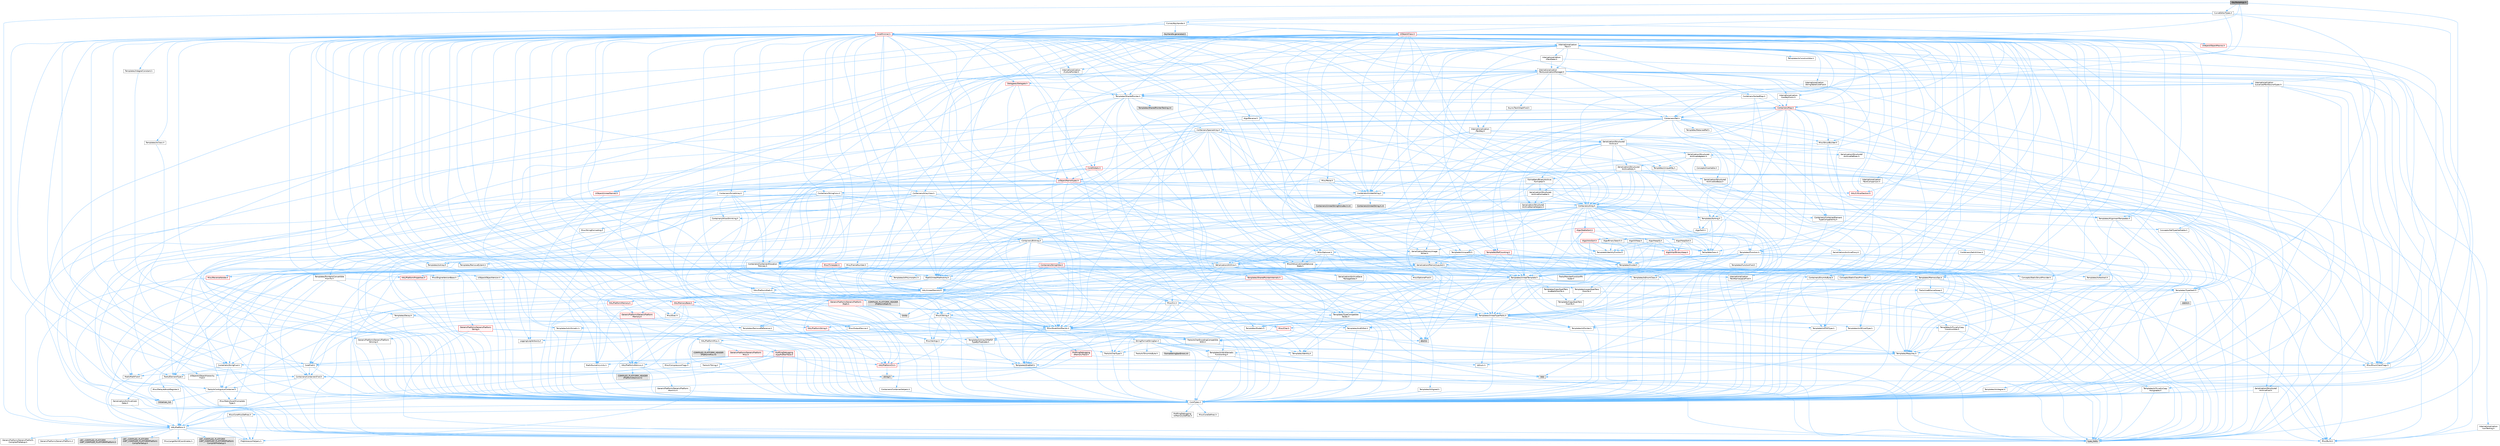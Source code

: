 digraph "KeyPasteArgs.h"
{
 // INTERACTIVE_SVG=YES
 // LATEX_PDF_SIZE
  bgcolor="transparent";
  edge [fontname=Helvetica,fontsize=10,labelfontname=Helvetica,labelfontsize=10];
  node [fontname=Helvetica,fontsize=10,shape=box,height=0.2,width=0.4];
  Node1 [id="Node000001",label="KeyPasteArgs.h",height=0.2,width=0.4,color="gray40", fillcolor="grey60", style="filled", fontcolor="black",tooltip=" "];
  Node1 -> Node2 [id="edge1_Node000001_Node000002",color="steelblue1",style="solid",tooltip=" "];
  Node2 [id="Node000002",label="Containers/Set.h",height=0.2,width=0.4,color="grey40", fillcolor="white", style="filled",URL="$d4/d45/Set_8h.html",tooltip=" "];
  Node2 -> Node3 [id="edge2_Node000002_Node000003",color="steelblue1",style="solid",tooltip=" "];
  Node3 [id="Node000003",label="Containers/ContainerAllocation\lPolicies.h",height=0.2,width=0.4,color="grey40", fillcolor="white", style="filled",URL="$d7/dff/ContainerAllocationPolicies_8h.html",tooltip=" "];
  Node3 -> Node4 [id="edge3_Node000003_Node000004",color="steelblue1",style="solid",tooltip=" "];
  Node4 [id="Node000004",label="CoreTypes.h",height=0.2,width=0.4,color="grey40", fillcolor="white", style="filled",URL="$dc/dec/CoreTypes_8h.html",tooltip=" "];
  Node4 -> Node5 [id="edge4_Node000004_Node000005",color="steelblue1",style="solid",tooltip=" "];
  Node5 [id="Node000005",label="HAL/Platform.h",height=0.2,width=0.4,color="grey40", fillcolor="white", style="filled",URL="$d9/dd0/Platform_8h.html",tooltip=" "];
  Node5 -> Node6 [id="edge5_Node000005_Node000006",color="steelblue1",style="solid",tooltip=" "];
  Node6 [id="Node000006",label="Misc/Build.h",height=0.2,width=0.4,color="grey40", fillcolor="white", style="filled",URL="$d3/dbb/Build_8h.html",tooltip=" "];
  Node5 -> Node7 [id="edge6_Node000005_Node000007",color="steelblue1",style="solid",tooltip=" "];
  Node7 [id="Node000007",label="Misc/LargeWorldCoordinates.h",height=0.2,width=0.4,color="grey40", fillcolor="white", style="filled",URL="$d2/dcb/LargeWorldCoordinates_8h.html",tooltip=" "];
  Node5 -> Node8 [id="edge7_Node000005_Node000008",color="steelblue1",style="solid",tooltip=" "];
  Node8 [id="Node000008",label="type_traits",height=0.2,width=0.4,color="grey60", fillcolor="#E0E0E0", style="filled",tooltip=" "];
  Node5 -> Node9 [id="edge8_Node000005_Node000009",color="steelblue1",style="solid",tooltip=" "];
  Node9 [id="Node000009",label="PreprocessorHelpers.h",height=0.2,width=0.4,color="grey40", fillcolor="white", style="filled",URL="$db/ddb/PreprocessorHelpers_8h.html",tooltip=" "];
  Node5 -> Node10 [id="edge9_Node000005_Node000010",color="steelblue1",style="solid",tooltip=" "];
  Node10 [id="Node000010",label="UBT_COMPILED_PLATFORM\l/UBT_COMPILED_PLATFORMPlatform\lCompilerPreSetup.h",height=0.2,width=0.4,color="grey60", fillcolor="#E0E0E0", style="filled",tooltip=" "];
  Node5 -> Node11 [id="edge10_Node000005_Node000011",color="steelblue1",style="solid",tooltip=" "];
  Node11 [id="Node000011",label="GenericPlatform/GenericPlatform\lCompilerPreSetup.h",height=0.2,width=0.4,color="grey40", fillcolor="white", style="filled",URL="$d9/dc8/GenericPlatformCompilerPreSetup_8h.html",tooltip=" "];
  Node5 -> Node12 [id="edge11_Node000005_Node000012",color="steelblue1",style="solid",tooltip=" "];
  Node12 [id="Node000012",label="GenericPlatform/GenericPlatform.h",height=0.2,width=0.4,color="grey40", fillcolor="white", style="filled",URL="$d6/d84/GenericPlatform_8h.html",tooltip=" "];
  Node5 -> Node13 [id="edge12_Node000005_Node000013",color="steelblue1",style="solid",tooltip=" "];
  Node13 [id="Node000013",label="UBT_COMPILED_PLATFORM\l/UBT_COMPILED_PLATFORMPlatform.h",height=0.2,width=0.4,color="grey60", fillcolor="#E0E0E0", style="filled",tooltip=" "];
  Node5 -> Node14 [id="edge13_Node000005_Node000014",color="steelblue1",style="solid",tooltip=" "];
  Node14 [id="Node000014",label="UBT_COMPILED_PLATFORM\l/UBT_COMPILED_PLATFORMPlatform\lCompilerSetup.h",height=0.2,width=0.4,color="grey60", fillcolor="#E0E0E0", style="filled",tooltip=" "];
  Node4 -> Node15 [id="edge14_Node000004_Node000015",color="steelblue1",style="solid",tooltip=" "];
  Node15 [id="Node000015",label="ProfilingDebugging\l/UMemoryDefines.h",height=0.2,width=0.4,color="grey40", fillcolor="white", style="filled",URL="$d2/da2/UMemoryDefines_8h.html",tooltip=" "];
  Node4 -> Node16 [id="edge15_Node000004_Node000016",color="steelblue1",style="solid",tooltip=" "];
  Node16 [id="Node000016",label="Misc/CoreMiscDefines.h",height=0.2,width=0.4,color="grey40", fillcolor="white", style="filled",URL="$da/d38/CoreMiscDefines_8h.html",tooltip=" "];
  Node16 -> Node5 [id="edge16_Node000016_Node000005",color="steelblue1",style="solid",tooltip=" "];
  Node16 -> Node9 [id="edge17_Node000016_Node000009",color="steelblue1",style="solid",tooltip=" "];
  Node4 -> Node17 [id="edge18_Node000004_Node000017",color="steelblue1",style="solid",tooltip=" "];
  Node17 [id="Node000017",label="Misc/CoreDefines.h",height=0.2,width=0.4,color="grey40", fillcolor="white", style="filled",URL="$d3/dd2/CoreDefines_8h.html",tooltip=" "];
  Node3 -> Node18 [id="edge19_Node000003_Node000018",color="steelblue1",style="solid",tooltip=" "];
  Node18 [id="Node000018",label="Containers/ContainerHelpers.h",height=0.2,width=0.4,color="grey40", fillcolor="white", style="filled",URL="$d7/d33/ContainerHelpers_8h.html",tooltip=" "];
  Node18 -> Node4 [id="edge20_Node000018_Node000004",color="steelblue1",style="solid",tooltip=" "];
  Node3 -> Node3 [id="edge21_Node000003_Node000003",color="steelblue1",style="solid",tooltip=" "];
  Node3 -> Node19 [id="edge22_Node000003_Node000019",color="steelblue1",style="solid",tooltip=" "];
  Node19 [id="Node000019",label="HAL/PlatformMath.h",height=0.2,width=0.4,color="grey40", fillcolor="white", style="filled",URL="$dc/d53/PlatformMath_8h.html",tooltip=" "];
  Node19 -> Node4 [id="edge23_Node000019_Node000004",color="steelblue1",style="solid",tooltip=" "];
  Node19 -> Node20 [id="edge24_Node000019_Node000020",color="steelblue1",style="solid",tooltip=" "];
  Node20 [id="Node000020",label="GenericPlatform/GenericPlatform\lMath.h",height=0.2,width=0.4,color="red", fillcolor="#FFF0F0", style="filled",URL="$d5/d79/GenericPlatformMath_8h.html",tooltip=" "];
  Node20 -> Node4 [id="edge25_Node000020_Node000004",color="steelblue1",style="solid",tooltip=" "];
  Node20 -> Node21 [id="edge26_Node000020_Node000021",color="steelblue1",style="solid",tooltip=" "];
  Node21 [id="Node000021",label="Containers/ContainersFwd.h",height=0.2,width=0.4,color="grey40", fillcolor="white", style="filled",URL="$d4/d0a/ContainersFwd_8h.html",tooltip=" "];
  Node21 -> Node5 [id="edge27_Node000021_Node000005",color="steelblue1",style="solid",tooltip=" "];
  Node21 -> Node4 [id="edge28_Node000021_Node000004",color="steelblue1",style="solid",tooltip=" "];
  Node21 -> Node22 [id="edge29_Node000021_Node000022",color="steelblue1",style="solid",tooltip=" "];
  Node22 [id="Node000022",label="Traits/IsContiguousContainer.h",height=0.2,width=0.4,color="grey40", fillcolor="white", style="filled",URL="$d5/d3c/IsContiguousContainer_8h.html",tooltip=" "];
  Node22 -> Node4 [id="edge30_Node000022_Node000004",color="steelblue1",style="solid",tooltip=" "];
  Node22 -> Node23 [id="edge31_Node000022_Node000023",color="steelblue1",style="solid",tooltip=" "];
  Node23 [id="Node000023",label="Misc/StaticAssertComplete\lType.h",height=0.2,width=0.4,color="grey40", fillcolor="white", style="filled",URL="$d5/d4e/StaticAssertCompleteType_8h.html",tooltip=" "];
  Node22 -> Node24 [id="edge32_Node000022_Node000024",color="steelblue1",style="solid",tooltip=" "];
  Node24 [id="Node000024",label="initializer_list",height=0.2,width=0.4,color="grey60", fillcolor="#E0E0E0", style="filled",tooltip=" "];
  Node20 -> Node25 [id="edge33_Node000020_Node000025",color="steelblue1",style="solid",tooltip=" "];
  Node25 [id="Node000025",label="HAL/PlatformCrt.h",height=0.2,width=0.4,color="red", fillcolor="#FFF0F0", style="filled",URL="$d8/d75/PlatformCrt_8h.html",tooltip=" "];
  Node25 -> Node26 [id="edge34_Node000025_Node000026",color="steelblue1",style="solid",tooltip=" "];
  Node26 [id="Node000026",label="new",height=0.2,width=0.4,color="grey60", fillcolor="#E0E0E0", style="filled",tooltip=" "];
  Node25 -> Node34 [id="edge35_Node000025_Node000034",color="steelblue1",style="solid",tooltip=" "];
  Node34 [id="Node000034",label="string.h",height=0.2,width=0.4,color="grey60", fillcolor="#E0E0E0", style="filled",tooltip=" "];
  Node20 -> Node35 [id="edge36_Node000020_Node000035",color="steelblue1",style="solid",tooltip=" "];
  Node35 [id="Node000035",label="Templates/AndOrNot.h",height=0.2,width=0.4,color="grey40", fillcolor="white", style="filled",URL="$db/d0a/AndOrNot_8h.html",tooltip=" "];
  Node35 -> Node4 [id="edge37_Node000035_Node000004",color="steelblue1",style="solid",tooltip=" "];
  Node20 -> Node36 [id="edge38_Node000020_Node000036",color="steelblue1",style="solid",tooltip=" "];
  Node36 [id="Node000036",label="Templates/Decay.h",height=0.2,width=0.4,color="grey40", fillcolor="white", style="filled",URL="$dd/d0f/Decay_8h.html",tooltip=" "];
  Node36 -> Node4 [id="edge39_Node000036_Node000004",color="steelblue1",style="solid",tooltip=" "];
  Node36 -> Node37 [id="edge40_Node000036_Node000037",color="steelblue1",style="solid",tooltip=" "];
  Node37 [id="Node000037",label="Templates/RemoveReference.h",height=0.2,width=0.4,color="grey40", fillcolor="white", style="filled",URL="$da/dbe/RemoveReference_8h.html",tooltip=" "];
  Node37 -> Node4 [id="edge41_Node000037_Node000004",color="steelblue1",style="solid",tooltip=" "];
  Node36 -> Node8 [id="edge42_Node000036_Node000008",color="steelblue1",style="solid",tooltip=" "];
  Node20 -> Node39 [id="edge43_Node000020_Node000039",color="steelblue1",style="solid",tooltip=" "];
  Node39 [id="Node000039",label="Templates/UnrealTypeTraits.h",height=0.2,width=0.4,color="grey40", fillcolor="white", style="filled",URL="$d2/d2d/UnrealTypeTraits_8h.html",tooltip=" "];
  Node39 -> Node4 [id="edge44_Node000039_Node000004",color="steelblue1",style="solid",tooltip=" "];
  Node39 -> Node40 [id="edge45_Node000039_Node000040",color="steelblue1",style="solid",tooltip=" "];
  Node40 [id="Node000040",label="Templates/IsPointer.h",height=0.2,width=0.4,color="grey40", fillcolor="white", style="filled",URL="$d7/d05/IsPointer_8h.html",tooltip=" "];
  Node40 -> Node4 [id="edge46_Node000040_Node000004",color="steelblue1",style="solid",tooltip=" "];
  Node39 -> Node41 [id="edge47_Node000039_Node000041",color="steelblue1",style="solid",tooltip=" "];
  Node41 [id="Node000041",label="Misc/AssertionMacros.h",height=0.2,width=0.4,color="grey40", fillcolor="white", style="filled",URL="$d0/dfa/AssertionMacros_8h.html",tooltip=" "];
  Node41 -> Node4 [id="edge48_Node000041_Node000004",color="steelblue1",style="solid",tooltip=" "];
  Node41 -> Node5 [id="edge49_Node000041_Node000005",color="steelblue1",style="solid",tooltip=" "];
  Node41 -> Node42 [id="edge50_Node000041_Node000042",color="steelblue1",style="solid",tooltip=" "];
  Node42 [id="Node000042",label="HAL/PlatformMisc.h",height=0.2,width=0.4,color="grey40", fillcolor="white", style="filled",URL="$d0/df5/PlatformMisc_8h.html",tooltip=" "];
  Node42 -> Node4 [id="edge51_Node000042_Node000004",color="steelblue1",style="solid",tooltip=" "];
  Node42 -> Node43 [id="edge52_Node000042_Node000043",color="steelblue1",style="solid",tooltip=" "];
  Node43 [id="Node000043",label="GenericPlatform/GenericPlatform\lMisc.h",height=0.2,width=0.4,color="red", fillcolor="#FFF0F0", style="filled",URL="$db/d9a/GenericPlatformMisc_8h.html",tooltip=" "];
  Node43 -> Node44 [id="edge53_Node000043_Node000044",color="steelblue1",style="solid",tooltip=" "];
  Node44 [id="Node000044",label="Containers/StringFwd.h",height=0.2,width=0.4,color="grey40", fillcolor="white", style="filled",URL="$df/d37/StringFwd_8h.html",tooltip=" "];
  Node44 -> Node4 [id="edge54_Node000044_Node000004",color="steelblue1",style="solid",tooltip=" "];
  Node44 -> Node45 [id="edge55_Node000044_Node000045",color="steelblue1",style="solid",tooltip=" "];
  Node45 [id="Node000045",label="Traits/ElementType.h",height=0.2,width=0.4,color="grey40", fillcolor="white", style="filled",URL="$d5/d4f/ElementType_8h.html",tooltip=" "];
  Node45 -> Node5 [id="edge56_Node000045_Node000005",color="steelblue1",style="solid",tooltip=" "];
  Node45 -> Node24 [id="edge57_Node000045_Node000024",color="steelblue1",style="solid",tooltip=" "];
  Node45 -> Node8 [id="edge58_Node000045_Node000008",color="steelblue1",style="solid",tooltip=" "];
  Node44 -> Node22 [id="edge59_Node000044_Node000022",color="steelblue1",style="solid",tooltip=" "];
  Node43 -> Node46 [id="edge60_Node000043_Node000046",color="steelblue1",style="solid",tooltip=" "];
  Node46 [id="Node000046",label="CoreFwd.h",height=0.2,width=0.4,color="grey40", fillcolor="white", style="filled",URL="$d1/d1e/CoreFwd_8h.html",tooltip=" "];
  Node46 -> Node4 [id="edge61_Node000046_Node000004",color="steelblue1",style="solid",tooltip=" "];
  Node46 -> Node21 [id="edge62_Node000046_Node000021",color="steelblue1",style="solid",tooltip=" "];
  Node46 -> Node47 [id="edge63_Node000046_Node000047",color="steelblue1",style="solid",tooltip=" "];
  Node47 [id="Node000047",label="Math/MathFwd.h",height=0.2,width=0.4,color="grey40", fillcolor="white", style="filled",URL="$d2/d10/MathFwd_8h.html",tooltip=" "];
  Node47 -> Node5 [id="edge64_Node000047_Node000005",color="steelblue1",style="solid",tooltip=" "];
  Node46 -> Node48 [id="edge65_Node000046_Node000048",color="steelblue1",style="solid",tooltip=" "];
  Node48 [id="Node000048",label="UObject/UObjectHierarchy\lFwd.h",height=0.2,width=0.4,color="grey40", fillcolor="white", style="filled",URL="$d3/d13/UObjectHierarchyFwd_8h.html",tooltip=" "];
  Node43 -> Node4 [id="edge66_Node000043_Node000004",color="steelblue1",style="solid",tooltip=" "];
  Node43 -> Node25 [id="edge67_Node000043_Node000025",color="steelblue1",style="solid",tooltip=" "];
  Node43 -> Node50 [id="edge68_Node000043_Node000050",color="steelblue1",style="solid",tooltip=" "];
  Node50 [id="Node000050",label="Math/NumericLimits.h",height=0.2,width=0.4,color="grey40", fillcolor="white", style="filled",URL="$df/d1b/NumericLimits_8h.html",tooltip=" "];
  Node50 -> Node4 [id="edge69_Node000050_Node000004",color="steelblue1",style="solid",tooltip=" "];
  Node43 -> Node51 [id="edge70_Node000043_Node000051",color="steelblue1",style="solid",tooltip=" "];
  Node51 [id="Node000051",label="Misc/CompressionFlags.h",height=0.2,width=0.4,color="grey40", fillcolor="white", style="filled",URL="$d9/d76/CompressionFlags_8h.html",tooltip=" "];
  Node43 -> Node52 [id="edge71_Node000043_Node000052",color="steelblue1",style="solid",tooltip=" "];
  Node52 [id="Node000052",label="Misc/EnumClassFlags.h",height=0.2,width=0.4,color="grey40", fillcolor="white", style="filled",URL="$d8/de7/EnumClassFlags_8h.html",tooltip=" "];
  Node42 -> Node55 [id="edge72_Node000042_Node000055",color="steelblue1",style="solid",tooltip=" "];
  Node55 [id="Node000055",label="COMPILED_PLATFORM_HEADER\l(PlatformMisc.h)",height=0.2,width=0.4,color="grey60", fillcolor="#E0E0E0", style="filled",tooltip=" "];
  Node42 -> Node56 [id="edge73_Node000042_Node000056",color="steelblue1",style="solid",tooltip=" "];
  Node56 [id="Node000056",label="ProfilingDebugging\l/CpuProfilerTrace.h",height=0.2,width=0.4,color="red", fillcolor="#FFF0F0", style="filled",URL="$da/dcb/CpuProfilerTrace_8h.html",tooltip=" "];
  Node56 -> Node4 [id="edge74_Node000056_Node000004",color="steelblue1",style="solid",tooltip=" "];
  Node56 -> Node21 [id="edge75_Node000056_Node000021",color="steelblue1",style="solid",tooltip=" "];
  Node56 -> Node57 [id="edge76_Node000056_Node000057",color="steelblue1",style="solid",tooltip=" "];
  Node57 [id="Node000057",label="HAL/PlatformAtomics.h",height=0.2,width=0.4,color="grey40", fillcolor="white", style="filled",URL="$d3/d36/PlatformAtomics_8h.html",tooltip=" "];
  Node57 -> Node4 [id="edge77_Node000057_Node000004",color="steelblue1",style="solid",tooltip=" "];
  Node57 -> Node58 [id="edge78_Node000057_Node000058",color="steelblue1",style="solid",tooltip=" "];
  Node58 [id="Node000058",label="GenericPlatform/GenericPlatform\lAtomics.h",height=0.2,width=0.4,color="grey40", fillcolor="white", style="filled",URL="$da/d72/GenericPlatformAtomics_8h.html",tooltip=" "];
  Node58 -> Node4 [id="edge79_Node000058_Node000004",color="steelblue1",style="solid",tooltip=" "];
  Node57 -> Node59 [id="edge80_Node000057_Node000059",color="steelblue1",style="solid",tooltip=" "];
  Node59 [id="Node000059",label="COMPILED_PLATFORM_HEADER\l(PlatformAtomics.h)",height=0.2,width=0.4,color="grey60", fillcolor="#E0E0E0", style="filled",tooltip=" "];
  Node56 -> Node9 [id="edge81_Node000056_Node000009",color="steelblue1",style="solid",tooltip=" "];
  Node56 -> Node6 [id="edge82_Node000056_Node000006",color="steelblue1",style="solid",tooltip=" "];
  Node41 -> Node9 [id="edge83_Node000041_Node000009",color="steelblue1",style="solid",tooltip=" "];
  Node41 -> Node64 [id="edge84_Node000041_Node000064",color="steelblue1",style="solid",tooltip=" "];
  Node64 [id="Node000064",label="Templates/EnableIf.h",height=0.2,width=0.4,color="grey40", fillcolor="white", style="filled",URL="$d7/d60/EnableIf_8h.html",tooltip=" "];
  Node64 -> Node4 [id="edge85_Node000064_Node000004",color="steelblue1",style="solid",tooltip=" "];
  Node41 -> Node65 [id="edge86_Node000041_Node000065",color="steelblue1",style="solid",tooltip=" "];
  Node65 [id="Node000065",label="Templates/IsArrayOrRefOf\lTypeByPredicate.h",height=0.2,width=0.4,color="grey40", fillcolor="white", style="filled",URL="$d6/da1/IsArrayOrRefOfTypeByPredicate_8h.html",tooltip=" "];
  Node65 -> Node4 [id="edge87_Node000065_Node000004",color="steelblue1",style="solid",tooltip=" "];
  Node41 -> Node66 [id="edge88_Node000041_Node000066",color="steelblue1",style="solid",tooltip=" "];
  Node66 [id="Node000066",label="Templates/IsValidVariadic\lFunctionArg.h",height=0.2,width=0.4,color="grey40", fillcolor="white", style="filled",URL="$d0/dc8/IsValidVariadicFunctionArg_8h.html",tooltip=" "];
  Node66 -> Node4 [id="edge89_Node000066_Node000004",color="steelblue1",style="solid",tooltip=" "];
  Node66 -> Node67 [id="edge90_Node000066_Node000067",color="steelblue1",style="solid",tooltip=" "];
  Node67 [id="Node000067",label="IsEnum.h",height=0.2,width=0.4,color="grey40", fillcolor="white", style="filled",URL="$d4/de5/IsEnum_8h.html",tooltip=" "];
  Node66 -> Node8 [id="edge91_Node000066_Node000008",color="steelblue1",style="solid",tooltip=" "];
  Node41 -> Node68 [id="edge92_Node000041_Node000068",color="steelblue1",style="solid",tooltip=" "];
  Node68 [id="Node000068",label="Traits/IsCharEncodingCompatible\lWith.h",height=0.2,width=0.4,color="grey40", fillcolor="white", style="filled",URL="$df/dd1/IsCharEncodingCompatibleWith_8h.html",tooltip=" "];
  Node68 -> Node8 [id="edge93_Node000068_Node000008",color="steelblue1",style="solid",tooltip=" "];
  Node68 -> Node69 [id="edge94_Node000068_Node000069",color="steelblue1",style="solid",tooltip=" "];
  Node69 [id="Node000069",label="Traits/IsCharType.h",height=0.2,width=0.4,color="grey40", fillcolor="white", style="filled",URL="$db/d51/IsCharType_8h.html",tooltip=" "];
  Node69 -> Node4 [id="edge95_Node000069_Node000004",color="steelblue1",style="solid",tooltip=" "];
  Node41 -> Node70 [id="edge96_Node000041_Node000070",color="steelblue1",style="solid",tooltip=" "];
  Node70 [id="Node000070",label="Misc/VarArgs.h",height=0.2,width=0.4,color="grey40", fillcolor="white", style="filled",URL="$d5/d6f/VarArgs_8h.html",tooltip=" "];
  Node70 -> Node4 [id="edge97_Node000070_Node000004",color="steelblue1",style="solid",tooltip=" "];
  Node41 -> Node71 [id="edge98_Node000041_Node000071",color="steelblue1",style="solid",tooltip=" "];
  Node71 [id="Node000071",label="String/FormatStringSan.h",height=0.2,width=0.4,color="grey40", fillcolor="white", style="filled",URL="$d3/d8b/FormatStringSan_8h.html",tooltip=" "];
  Node71 -> Node8 [id="edge99_Node000071_Node000008",color="steelblue1",style="solid",tooltip=" "];
  Node71 -> Node4 [id="edge100_Node000071_Node000004",color="steelblue1",style="solid",tooltip=" "];
  Node71 -> Node72 [id="edge101_Node000071_Node000072",color="steelblue1",style="solid",tooltip=" "];
  Node72 [id="Node000072",label="Templates/Requires.h",height=0.2,width=0.4,color="grey40", fillcolor="white", style="filled",URL="$dc/d96/Requires_8h.html",tooltip=" "];
  Node72 -> Node64 [id="edge102_Node000072_Node000064",color="steelblue1",style="solid",tooltip=" "];
  Node72 -> Node8 [id="edge103_Node000072_Node000008",color="steelblue1",style="solid",tooltip=" "];
  Node71 -> Node73 [id="edge104_Node000071_Node000073",color="steelblue1",style="solid",tooltip=" "];
  Node73 [id="Node000073",label="Templates/Identity.h",height=0.2,width=0.4,color="grey40", fillcolor="white", style="filled",URL="$d0/dd5/Identity_8h.html",tooltip=" "];
  Node71 -> Node66 [id="edge105_Node000071_Node000066",color="steelblue1",style="solid",tooltip=" "];
  Node71 -> Node69 [id="edge106_Node000071_Node000069",color="steelblue1",style="solid",tooltip=" "];
  Node71 -> Node74 [id="edge107_Node000071_Node000074",color="steelblue1",style="solid",tooltip=" "];
  Node74 [id="Node000074",label="Traits/IsTEnumAsByte.h",height=0.2,width=0.4,color="grey40", fillcolor="white", style="filled",URL="$d1/de6/IsTEnumAsByte_8h.html",tooltip=" "];
  Node71 -> Node75 [id="edge108_Node000071_Node000075",color="steelblue1",style="solid",tooltip=" "];
  Node75 [id="Node000075",label="Traits/IsTString.h",height=0.2,width=0.4,color="grey40", fillcolor="white", style="filled",URL="$d0/df8/IsTString_8h.html",tooltip=" "];
  Node75 -> Node21 [id="edge109_Node000075_Node000021",color="steelblue1",style="solid",tooltip=" "];
  Node71 -> Node21 [id="edge110_Node000071_Node000021",color="steelblue1",style="solid",tooltip=" "];
  Node71 -> Node76 [id="edge111_Node000071_Node000076",color="steelblue1",style="solid",tooltip=" "];
  Node76 [id="Node000076",label="FormatStringSanErrors.inl",height=0.2,width=0.4,color="grey60", fillcolor="#E0E0E0", style="filled",tooltip=" "];
  Node41 -> Node77 [id="edge112_Node000041_Node000077",color="steelblue1",style="solid",tooltip=" "];
  Node77 [id="Node000077",label="atomic",height=0.2,width=0.4,color="grey60", fillcolor="#E0E0E0", style="filled",tooltip=" "];
  Node39 -> Node35 [id="edge113_Node000039_Node000035",color="steelblue1",style="solid",tooltip=" "];
  Node39 -> Node64 [id="edge114_Node000039_Node000064",color="steelblue1",style="solid",tooltip=" "];
  Node39 -> Node78 [id="edge115_Node000039_Node000078",color="steelblue1",style="solid",tooltip=" "];
  Node78 [id="Node000078",label="Templates/IsArithmetic.h",height=0.2,width=0.4,color="grey40", fillcolor="white", style="filled",URL="$d2/d5d/IsArithmetic_8h.html",tooltip=" "];
  Node78 -> Node4 [id="edge116_Node000078_Node000004",color="steelblue1",style="solid",tooltip=" "];
  Node39 -> Node67 [id="edge117_Node000039_Node000067",color="steelblue1",style="solid",tooltip=" "];
  Node39 -> Node79 [id="edge118_Node000039_Node000079",color="steelblue1",style="solid",tooltip=" "];
  Node79 [id="Node000079",label="Templates/Models.h",height=0.2,width=0.4,color="grey40", fillcolor="white", style="filled",URL="$d3/d0c/Models_8h.html",tooltip=" "];
  Node79 -> Node73 [id="edge119_Node000079_Node000073",color="steelblue1",style="solid",tooltip=" "];
  Node39 -> Node80 [id="edge120_Node000039_Node000080",color="steelblue1",style="solid",tooltip=" "];
  Node80 [id="Node000080",label="Templates/IsPODType.h",height=0.2,width=0.4,color="grey40", fillcolor="white", style="filled",URL="$d7/db1/IsPODType_8h.html",tooltip=" "];
  Node80 -> Node4 [id="edge121_Node000080_Node000004",color="steelblue1",style="solid",tooltip=" "];
  Node39 -> Node81 [id="edge122_Node000039_Node000081",color="steelblue1",style="solid",tooltip=" "];
  Node81 [id="Node000081",label="Templates/IsUECoreType.h",height=0.2,width=0.4,color="grey40", fillcolor="white", style="filled",URL="$d1/db8/IsUECoreType_8h.html",tooltip=" "];
  Node81 -> Node4 [id="edge123_Node000081_Node000004",color="steelblue1",style="solid",tooltip=" "];
  Node81 -> Node8 [id="edge124_Node000081_Node000008",color="steelblue1",style="solid",tooltip=" "];
  Node39 -> Node82 [id="edge125_Node000039_Node000082",color="steelblue1",style="solid",tooltip=" "];
  Node82 [id="Node000082",label="Templates/IsTriviallyCopy\lConstructible.h",height=0.2,width=0.4,color="grey40", fillcolor="white", style="filled",URL="$d3/d78/IsTriviallyCopyConstructible_8h.html",tooltip=" "];
  Node82 -> Node4 [id="edge126_Node000082_Node000004",color="steelblue1",style="solid",tooltip=" "];
  Node82 -> Node8 [id="edge127_Node000082_Node000008",color="steelblue1",style="solid",tooltip=" "];
  Node20 -> Node72 [id="edge128_Node000020_Node000072",color="steelblue1",style="solid",tooltip=" "];
  Node20 -> Node86 [id="edge129_Node000020_Node000086",color="steelblue1",style="solid",tooltip=" "];
  Node86 [id="Node000086",label="Templates/TypeCompatible\lBytes.h",height=0.2,width=0.4,color="grey40", fillcolor="white", style="filled",URL="$df/d0a/TypeCompatibleBytes_8h.html",tooltip=" "];
  Node86 -> Node4 [id="edge130_Node000086_Node000004",color="steelblue1",style="solid",tooltip=" "];
  Node86 -> Node34 [id="edge131_Node000086_Node000034",color="steelblue1",style="solid",tooltip=" "];
  Node86 -> Node26 [id="edge132_Node000086_Node000026",color="steelblue1",style="solid",tooltip=" "];
  Node86 -> Node8 [id="edge133_Node000086_Node000008",color="steelblue1",style="solid",tooltip=" "];
  Node20 -> Node87 [id="edge134_Node000020_Node000087",color="steelblue1",style="solid",tooltip=" "];
  Node87 [id="Node000087",label="limits",height=0.2,width=0.4,color="grey60", fillcolor="#E0E0E0", style="filled",tooltip=" "];
  Node20 -> Node8 [id="edge135_Node000020_Node000008",color="steelblue1",style="solid",tooltip=" "];
  Node19 -> Node88 [id="edge136_Node000019_Node000088",color="steelblue1",style="solid",tooltip=" "];
  Node88 [id="Node000088",label="COMPILED_PLATFORM_HEADER\l(PlatformMath.h)",height=0.2,width=0.4,color="grey60", fillcolor="#E0E0E0", style="filled",tooltip=" "];
  Node3 -> Node89 [id="edge137_Node000003_Node000089",color="steelblue1",style="solid",tooltip=" "];
  Node89 [id="Node000089",label="HAL/UnrealMemory.h",height=0.2,width=0.4,color="grey40", fillcolor="white", style="filled",URL="$d9/d96/UnrealMemory_8h.html",tooltip=" "];
  Node89 -> Node4 [id="edge138_Node000089_Node000004",color="steelblue1",style="solid",tooltip=" "];
  Node89 -> Node90 [id="edge139_Node000089_Node000090",color="steelblue1",style="solid",tooltip=" "];
  Node90 [id="Node000090",label="GenericPlatform/GenericPlatform\lMemory.h",height=0.2,width=0.4,color="red", fillcolor="#FFF0F0", style="filled",URL="$dd/d22/GenericPlatformMemory_8h.html",tooltip=" "];
  Node90 -> Node46 [id="edge140_Node000090_Node000046",color="steelblue1",style="solid",tooltip=" "];
  Node90 -> Node4 [id="edge141_Node000090_Node000004",color="steelblue1",style="solid",tooltip=" "];
  Node90 -> Node91 [id="edge142_Node000090_Node000091",color="steelblue1",style="solid",tooltip=" "];
  Node91 [id="Node000091",label="HAL/PlatformString.h",height=0.2,width=0.4,color="red", fillcolor="#FFF0F0", style="filled",URL="$db/db5/PlatformString_8h.html",tooltip=" "];
  Node91 -> Node4 [id="edge143_Node000091_Node000004",color="steelblue1",style="solid",tooltip=" "];
  Node90 -> Node34 [id="edge144_Node000090_Node000034",color="steelblue1",style="solid",tooltip=" "];
  Node89 -> Node93 [id="edge145_Node000089_Node000093",color="steelblue1",style="solid",tooltip=" "];
  Node93 [id="Node000093",label="HAL/MemoryBase.h",height=0.2,width=0.4,color="red", fillcolor="#FFF0F0", style="filled",URL="$d6/d9f/MemoryBase_8h.html",tooltip=" "];
  Node93 -> Node4 [id="edge146_Node000093_Node000004",color="steelblue1",style="solid",tooltip=" "];
  Node93 -> Node57 [id="edge147_Node000093_Node000057",color="steelblue1",style="solid",tooltip=" "];
  Node93 -> Node25 [id="edge148_Node000093_Node000025",color="steelblue1",style="solid",tooltip=" "];
  Node93 -> Node94 [id="edge149_Node000093_Node000094",color="steelblue1",style="solid",tooltip=" "];
  Node94 [id="Node000094",label="Misc/Exec.h",height=0.2,width=0.4,color="grey40", fillcolor="white", style="filled",URL="$de/ddb/Exec_8h.html",tooltip=" "];
  Node94 -> Node4 [id="edge150_Node000094_Node000004",color="steelblue1",style="solid",tooltip=" "];
  Node94 -> Node41 [id="edge151_Node000094_Node000041",color="steelblue1",style="solid",tooltip=" "];
  Node93 -> Node95 [id="edge152_Node000093_Node000095",color="steelblue1",style="solid",tooltip=" "];
  Node95 [id="Node000095",label="Misc/OutputDevice.h",height=0.2,width=0.4,color="grey40", fillcolor="white", style="filled",URL="$d7/d32/OutputDevice_8h.html",tooltip=" "];
  Node95 -> Node46 [id="edge153_Node000095_Node000046",color="steelblue1",style="solid",tooltip=" "];
  Node95 -> Node4 [id="edge154_Node000095_Node000004",color="steelblue1",style="solid",tooltip=" "];
  Node95 -> Node96 [id="edge155_Node000095_Node000096",color="steelblue1",style="solid",tooltip=" "];
  Node96 [id="Node000096",label="Logging/LogVerbosity.h",height=0.2,width=0.4,color="grey40", fillcolor="white", style="filled",URL="$d2/d8f/LogVerbosity_8h.html",tooltip=" "];
  Node96 -> Node4 [id="edge156_Node000096_Node000004",color="steelblue1",style="solid",tooltip=" "];
  Node95 -> Node70 [id="edge157_Node000095_Node000070",color="steelblue1",style="solid",tooltip=" "];
  Node95 -> Node65 [id="edge158_Node000095_Node000065",color="steelblue1",style="solid",tooltip=" "];
  Node95 -> Node66 [id="edge159_Node000095_Node000066",color="steelblue1",style="solid",tooltip=" "];
  Node95 -> Node68 [id="edge160_Node000095_Node000068",color="steelblue1",style="solid",tooltip=" "];
  Node89 -> Node103 [id="edge161_Node000089_Node000103",color="steelblue1",style="solid",tooltip=" "];
  Node103 [id="Node000103",label="HAL/PlatformMemory.h",height=0.2,width=0.4,color="red", fillcolor="#FFF0F0", style="filled",URL="$de/d68/PlatformMemory_8h.html",tooltip=" "];
  Node103 -> Node4 [id="edge162_Node000103_Node000004",color="steelblue1",style="solid",tooltip=" "];
  Node103 -> Node90 [id="edge163_Node000103_Node000090",color="steelblue1",style="solid",tooltip=" "];
  Node89 -> Node105 [id="edge164_Node000089_Node000105",color="steelblue1",style="solid",tooltip=" "];
  Node105 [id="Node000105",label="ProfilingDebugging\l/MemoryTrace.h",height=0.2,width=0.4,color="red", fillcolor="#FFF0F0", style="filled",URL="$da/dd7/MemoryTrace_8h.html",tooltip=" "];
  Node105 -> Node5 [id="edge165_Node000105_Node000005",color="steelblue1",style="solid",tooltip=" "];
  Node105 -> Node52 [id="edge166_Node000105_Node000052",color="steelblue1",style="solid",tooltip=" "];
  Node89 -> Node40 [id="edge167_Node000089_Node000040",color="steelblue1",style="solid",tooltip=" "];
  Node3 -> Node50 [id="edge168_Node000003_Node000050",color="steelblue1",style="solid",tooltip=" "];
  Node3 -> Node41 [id="edge169_Node000003_Node000041",color="steelblue1",style="solid",tooltip=" "];
  Node3 -> Node106 [id="edge170_Node000003_Node000106",color="steelblue1",style="solid",tooltip=" "];
  Node106 [id="Node000106",label="Templates/IsPolymorphic.h",height=0.2,width=0.4,color="grey40", fillcolor="white", style="filled",URL="$dc/d20/IsPolymorphic_8h.html",tooltip=" "];
  Node3 -> Node107 [id="edge171_Node000003_Node000107",color="steelblue1",style="solid",tooltip=" "];
  Node107 [id="Node000107",label="Templates/MemoryOps.h",height=0.2,width=0.4,color="grey40", fillcolor="white", style="filled",URL="$db/dea/MemoryOps_8h.html",tooltip=" "];
  Node107 -> Node4 [id="edge172_Node000107_Node000004",color="steelblue1",style="solid",tooltip=" "];
  Node107 -> Node89 [id="edge173_Node000107_Node000089",color="steelblue1",style="solid",tooltip=" "];
  Node107 -> Node101 [id="edge174_Node000107_Node000101",color="steelblue1",style="solid",tooltip=" "];
  Node101 [id="Node000101",label="Templates/IsTriviallyCopy\lAssignable.h",height=0.2,width=0.4,color="grey40", fillcolor="white", style="filled",URL="$d2/df2/IsTriviallyCopyAssignable_8h.html",tooltip=" "];
  Node101 -> Node4 [id="edge175_Node000101_Node000004",color="steelblue1",style="solid",tooltip=" "];
  Node101 -> Node8 [id="edge176_Node000101_Node000008",color="steelblue1",style="solid",tooltip=" "];
  Node107 -> Node82 [id="edge177_Node000107_Node000082",color="steelblue1",style="solid",tooltip=" "];
  Node107 -> Node72 [id="edge178_Node000107_Node000072",color="steelblue1",style="solid",tooltip=" "];
  Node107 -> Node39 [id="edge179_Node000107_Node000039",color="steelblue1",style="solid",tooltip=" "];
  Node107 -> Node108 [id="edge180_Node000107_Node000108",color="steelblue1",style="solid",tooltip=" "];
  Node108 [id="Node000108",label="Traits/UseBitwiseSwap.h",height=0.2,width=0.4,color="grey40", fillcolor="white", style="filled",URL="$db/df3/UseBitwiseSwap_8h.html",tooltip=" "];
  Node108 -> Node4 [id="edge181_Node000108_Node000004",color="steelblue1",style="solid",tooltip=" "];
  Node108 -> Node8 [id="edge182_Node000108_Node000008",color="steelblue1",style="solid",tooltip=" "];
  Node107 -> Node26 [id="edge183_Node000107_Node000026",color="steelblue1",style="solid",tooltip=" "];
  Node107 -> Node8 [id="edge184_Node000107_Node000008",color="steelblue1",style="solid",tooltip=" "];
  Node3 -> Node86 [id="edge185_Node000003_Node000086",color="steelblue1",style="solid",tooltip=" "];
  Node3 -> Node8 [id="edge186_Node000003_Node000008",color="steelblue1",style="solid",tooltip=" "];
  Node2 -> Node109 [id="edge187_Node000002_Node000109",color="steelblue1",style="solid",tooltip=" "];
  Node109 [id="Node000109",label="Containers/ContainerElement\lTypeCompatibility.h",height=0.2,width=0.4,color="grey40", fillcolor="white", style="filled",URL="$df/ddf/ContainerElementTypeCompatibility_8h.html",tooltip=" "];
  Node109 -> Node4 [id="edge188_Node000109_Node000004",color="steelblue1",style="solid",tooltip=" "];
  Node109 -> Node39 [id="edge189_Node000109_Node000039",color="steelblue1",style="solid",tooltip=" "];
  Node2 -> Node110 [id="edge190_Node000002_Node000110",color="steelblue1",style="solid",tooltip=" "];
  Node110 [id="Node000110",label="Containers/SetUtilities.h",height=0.2,width=0.4,color="grey40", fillcolor="white", style="filled",URL="$dc/de5/SetUtilities_8h.html",tooltip=" "];
  Node110 -> Node4 [id="edge191_Node000110_Node000004",color="steelblue1",style="solid",tooltip=" "];
  Node110 -> Node111 [id="edge192_Node000110_Node000111",color="steelblue1",style="solid",tooltip=" "];
  Node111 [id="Node000111",label="Serialization/MemoryLayout.h",height=0.2,width=0.4,color="grey40", fillcolor="white", style="filled",URL="$d7/d66/MemoryLayout_8h.html",tooltip=" "];
  Node111 -> Node112 [id="edge193_Node000111_Node000112",color="steelblue1",style="solid",tooltip=" "];
  Node112 [id="Node000112",label="Concepts/StaticClassProvider.h",height=0.2,width=0.4,color="grey40", fillcolor="white", style="filled",URL="$dd/d83/StaticClassProvider_8h.html",tooltip=" "];
  Node111 -> Node113 [id="edge194_Node000111_Node000113",color="steelblue1",style="solid",tooltip=" "];
  Node113 [id="Node000113",label="Concepts/StaticStructProvider.h",height=0.2,width=0.4,color="grey40", fillcolor="white", style="filled",URL="$d5/d77/StaticStructProvider_8h.html",tooltip=" "];
  Node111 -> Node114 [id="edge195_Node000111_Node000114",color="steelblue1",style="solid",tooltip=" "];
  Node114 [id="Node000114",label="Containers/EnumAsByte.h",height=0.2,width=0.4,color="grey40", fillcolor="white", style="filled",URL="$d6/d9a/EnumAsByte_8h.html",tooltip=" "];
  Node114 -> Node4 [id="edge196_Node000114_Node000004",color="steelblue1",style="solid",tooltip=" "];
  Node114 -> Node80 [id="edge197_Node000114_Node000080",color="steelblue1",style="solid",tooltip=" "];
  Node114 -> Node115 [id="edge198_Node000114_Node000115",color="steelblue1",style="solid",tooltip=" "];
  Node115 [id="Node000115",label="Templates/TypeHash.h",height=0.2,width=0.4,color="grey40", fillcolor="white", style="filled",URL="$d1/d62/TypeHash_8h.html",tooltip=" "];
  Node115 -> Node4 [id="edge199_Node000115_Node000004",color="steelblue1",style="solid",tooltip=" "];
  Node115 -> Node72 [id="edge200_Node000115_Node000072",color="steelblue1",style="solid",tooltip=" "];
  Node115 -> Node116 [id="edge201_Node000115_Node000116",color="steelblue1",style="solid",tooltip=" "];
  Node116 [id="Node000116",label="Misc/Crc.h",height=0.2,width=0.4,color="grey40", fillcolor="white", style="filled",URL="$d4/dd2/Crc_8h.html",tooltip=" "];
  Node116 -> Node4 [id="edge202_Node000116_Node000004",color="steelblue1",style="solid",tooltip=" "];
  Node116 -> Node91 [id="edge203_Node000116_Node000091",color="steelblue1",style="solid",tooltip=" "];
  Node116 -> Node41 [id="edge204_Node000116_Node000041",color="steelblue1",style="solid",tooltip=" "];
  Node116 -> Node117 [id="edge205_Node000116_Node000117",color="steelblue1",style="solid",tooltip=" "];
  Node117 [id="Node000117",label="Misc/CString.h",height=0.2,width=0.4,color="grey40", fillcolor="white", style="filled",URL="$d2/d49/CString_8h.html",tooltip=" "];
  Node117 -> Node4 [id="edge206_Node000117_Node000004",color="steelblue1",style="solid",tooltip=" "];
  Node117 -> Node25 [id="edge207_Node000117_Node000025",color="steelblue1",style="solid",tooltip=" "];
  Node117 -> Node91 [id="edge208_Node000117_Node000091",color="steelblue1",style="solid",tooltip=" "];
  Node117 -> Node41 [id="edge209_Node000117_Node000041",color="steelblue1",style="solid",tooltip=" "];
  Node117 -> Node118 [id="edge210_Node000117_Node000118",color="steelblue1",style="solid",tooltip=" "];
  Node118 [id="Node000118",label="Misc/Char.h",height=0.2,width=0.4,color="red", fillcolor="#FFF0F0", style="filled",URL="$d0/d58/Char_8h.html",tooltip=" "];
  Node118 -> Node4 [id="edge211_Node000118_Node000004",color="steelblue1",style="solid",tooltip=" "];
  Node118 -> Node8 [id="edge212_Node000118_Node000008",color="steelblue1",style="solid",tooltip=" "];
  Node117 -> Node70 [id="edge213_Node000117_Node000070",color="steelblue1",style="solid",tooltip=" "];
  Node117 -> Node65 [id="edge214_Node000117_Node000065",color="steelblue1",style="solid",tooltip=" "];
  Node117 -> Node66 [id="edge215_Node000117_Node000066",color="steelblue1",style="solid",tooltip=" "];
  Node117 -> Node68 [id="edge216_Node000117_Node000068",color="steelblue1",style="solid",tooltip=" "];
  Node116 -> Node118 [id="edge217_Node000116_Node000118",color="steelblue1",style="solid",tooltip=" "];
  Node116 -> Node39 [id="edge218_Node000116_Node000039",color="steelblue1",style="solid",tooltip=" "];
  Node116 -> Node69 [id="edge219_Node000116_Node000069",color="steelblue1",style="solid",tooltip=" "];
  Node115 -> Node121 [id="edge220_Node000115_Node000121",color="steelblue1",style="solid",tooltip=" "];
  Node121 [id="Node000121",label="stdint.h",height=0.2,width=0.4,color="grey60", fillcolor="#E0E0E0", style="filled",tooltip=" "];
  Node115 -> Node8 [id="edge221_Node000115_Node000008",color="steelblue1",style="solid",tooltip=" "];
  Node111 -> Node44 [id="edge222_Node000111_Node000044",color="steelblue1",style="solid",tooltip=" "];
  Node111 -> Node89 [id="edge223_Node000111_Node000089",color="steelblue1",style="solid",tooltip=" "];
  Node111 -> Node122 [id="edge224_Node000111_Node000122",color="steelblue1",style="solid",tooltip=" "];
  Node122 [id="Node000122",label="Misc/DelayedAutoRegister.h",height=0.2,width=0.4,color="grey40", fillcolor="white", style="filled",URL="$d1/dda/DelayedAutoRegister_8h.html",tooltip=" "];
  Node122 -> Node5 [id="edge225_Node000122_Node000005",color="steelblue1",style="solid",tooltip=" "];
  Node111 -> Node64 [id="edge226_Node000111_Node000064",color="steelblue1",style="solid",tooltip=" "];
  Node111 -> Node123 [id="edge227_Node000111_Node000123",color="steelblue1",style="solid",tooltip=" "];
  Node123 [id="Node000123",label="Templates/IsAbstract.h",height=0.2,width=0.4,color="grey40", fillcolor="white", style="filled",URL="$d8/db7/IsAbstract_8h.html",tooltip=" "];
  Node111 -> Node106 [id="edge228_Node000111_Node000106",color="steelblue1",style="solid",tooltip=" "];
  Node111 -> Node79 [id="edge229_Node000111_Node000079",color="steelblue1",style="solid",tooltip=" "];
  Node111 -> Node124 [id="edge230_Node000111_Node000124",color="steelblue1",style="solid",tooltip=" "];
  Node124 [id="Node000124",label="Templates/UnrealTemplate.h",height=0.2,width=0.4,color="grey40", fillcolor="white", style="filled",URL="$d4/d24/UnrealTemplate_8h.html",tooltip=" "];
  Node124 -> Node4 [id="edge231_Node000124_Node000004",color="steelblue1",style="solid",tooltip=" "];
  Node124 -> Node40 [id="edge232_Node000124_Node000040",color="steelblue1",style="solid",tooltip=" "];
  Node124 -> Node89 [id="edge233_Node000124_Node000089",color="steelblue1",style="solid",tooltip=" "];
  Node124 -> Node125 [id="edge234_Node000124_Node000125",color="steelblue1",style="solid",tooltip=" "];
  Node125 [id="Node000125",label="Templates/CopyQualifiers\lAndRefsFromTo.h",height=0.2,width=0.4,color="grey40", fillcolor="white", style="filled",URL="$d3/db3/CopyQualifiersAndRefsFromTo_8h.html",tooltip=" "];
  Node125 -> Node126 [id="edge235_Node000125_Node000126",color="steelblue1",style="solid",tooltip=" "];
  Node126 [id="Node000126",label="Templates/CopyQualifiers\lFromTo.h",height=0.2,width=0.4,color="grey40", fillcolor="white", style="filled",URL="$d5/db4/CopyQualifiersFromTo_8h.html",tooltip=" "];
  Node124 -> Node39 [id="edge236_Node000124_Node000039",color="steelblue1",style="solid",tooltip=" "];
  Node124 -> Node37 [id="edge237_Node000124_Node000037",color="steelblue1",style="solid",tooltip=" "];
  Node124 -> Node72 [id="edge238_Node000124_Node000072",color="steelblue1",style="solid",tooltip=" "];
  Node124 -> Node86 [id="edge239_Node000124_Node000086",color="steelblue1",style="solid",tooltip=" "];
  Node124 -> Node73 [id="edge240_Node000124_Node000073",color="steelblue1",style="solid",tooltip=" "];
  Node124 -> Node22 [id="edge241_Node000124_Node000022",color="steelblue1",style="solid",tooltip=" "];
  Node124 -> Node108 [id="edge242_Node000124_Node000108",color="steelblue1",style="solid",tooltip=" "];
  Node124 -> Node8 [id="edge243_Node000124_Node000008",color="steelblue1",style="solid",tooltip=" "];
  Node110 -> Node107 [id="edge244_Node000110_Node000107",color="steelblue1",style="solid",tooltip=" "];
  Node110 -> Node39 [id="edge245_Node000110_Node000039",color="steelblue1",style="solid",tooltip=" "];
  Node2 -> Node127 [id="edge246_Node000002_Node000127",color="steelblue1",style="solid",tooltip=" "];
  Node127 [id="Node000127",label="Containers/SparseArray.h",height=0.2,width=0.4,color="grey40", fillcolor="white", style="filled",URL="$d5/dbf/SparseArray_8h.html",tooltip=" "];
  Node127 -> Node4 [id="edge247_Node000127_Node000004",color="steelblue1",style="solid",tooltip=" "];
  Node127 -> Node41 [id="edge248_Node000127_Node000041",color="steelblue1",style="solid",tooltip=" "];
  Node127 -> Node89 [id="edge249_Node000127_Node000089",color="steelblue1",style="solid",tooltip=" "];
  Node127 -> Node39 [id="edge250_Node000127_Node000039",color="steelblue1",style="solid",tooltip=" "];
  Node127 -> Node124 [id="edge251_Node000127_Node000124",color="steelblue1",style="solid",tooltip=" "];
  Node127 -> Node3 [id="edge252_Node000127_Node000003",color="steelblue1",style="solid",tooltip=" "];
  Node127 -> Node128 [id="edge253_Node000127_Node000128",color="steelblue1",style="solid",tooltip=" "];
  Node128 [id="Node000128",label="Templates/Less.h",height=0.2,width=0.4,color="grey40", fillcolor="white", style="filled",URL="$de/dc8/Less_8h.html",tooltip=" "];
  Node128 -> Node4 [id="edge254_Node000128_Node000004",color="steelblue1",style="solid",tooltip=" "];
  Node128 -> Node124 [id="edge255_Node000128_Node000124",color="steelblue1",style="solid",tooltip=" "];
  Node127 -> Node129 [id="edge256_Node000127_Node000129",color="steelblue1",style="solid",tooltip=" "];
  Node129 [id="Node000129",label="Containers/Array.h",height=0.2,width=0.4,color="grey40", fillcolor="white", style="filled",URL="$df/dd0/Array_8h.html",tooltip=" "];
  Node129 -> Node4 [id="edge257_Node000129_Node000004",color="steelblue1",style="solid",tooltip=" "];
  Node129 -> Node41 [id="edge258_Node000129_Node000041",color="steelblue1",style="solid",tooltip=" "];
  Node129 -> Node130 [id="edge259_Node000129_Node000130",color="steelblue1",style="solid",tooltip=" "];
  Node130 [id="Node000130",label="Misc/IntrusiveUnsetOptional\lState.h",height=0.2,width=0.4,color="grey40", fillcolor="white", style="filled",URL="$d2/d0a/IntrusiveUnsetOptionalState_8h.html",tooltip=" "];
  Node130 -> Node131 [id="edge260_Node000130_Node000131",color="steelblue1",style="solid",tooltip=" "];
  Node131 [id="Node000131",label="Misc/OptionalFwd.h",height=0.2,width=0.4,color="grey40", fillcolor="white", style="filled",URL="$dc/d50/OptionalFwd_8h.html",tooltip=" "];
  Node129 -> Node132 [id="edge261_Node000129_Node000132",color="steelblue1",style="solid",tooltip=" "];
  Node132 [id="Node000132",label="Misc/ReverseIterate.h",height=0.2,width=0.4,color="red", fillcolor="#FFF0F0", style="filled",URL="$db/de3/ReverseIterate_8h.html",tooltip=" "];
  Node132 -> Node5 [id="edge262_Node000132_Node000005",color="steelblue1",style="solid",tooltip=" "];
  Node129 -> Node89 [id="edge263_Node000129_Node000089",color="steelblue1",style="solid",tooltip=" "];
  Node129 -> Node39 [id="edge264_Node000129_Node000039",color="steelblue1",style="solid",tooltip=" "];
  Node129 -> Node124 [id="edge265_Node000129_Node000124",color="steelblue1",style="solid",tooltip=" "];
  Node129 -> Node134 [id="edge266_Node000129_Node000134",color="steelblue1",style="solid",tooltip=" "];
  Node134 [id="Node000134",label="Containers/AllowShrinking.h",height=0.2,width=0.4,color="grey40", fillcolor="white", style="filled",URL="$d7/d1a/AllowShrinking_8h.html",tooltip=" "];
  Node134 -> Node4 [id="edge267_Node000134_Node000004",color="steelblue1",style="solid",tooltip=" "];
  Node129 -> Node3 [id="edge268_Node000129_Node000003",color="steelblue1",style="solid",tooltip=" "];
  Node129 -> Node109 [id="edge269_Node000129_Node000109",color="steelblue1",style="solid",tooltip=" "];
  Node129 -> Node135 [id="edge270_Node000129_Node000135",color="steelblue1",style="solid",tooltip=" "];
  Node135 [id="Node000135",label="Serialization/Archive.h",height=0.2,width=0.4,color="grey40", fillcolor="white", style="filled",URL="$d7/d3b/Archive_8h.html",tooltip=" "];
  Node135 -> Node46 [id="edge271_Node000135_Node000046",color="steelblue1",style="solid",tooltip=" "];
  Node135 -> Node4 [id="edge272_Node000135_Node000004",color="steelblue1",style="solid",tooltip=" "];
  Node135 -> Node136 [id="edge273_Node000135_Node000136",color="steelblue1",style="solid",tooltip=" "];
  Node136 [id="Node000136",label="HAL/PlatformProperties.h",height=0.2,width=0.4,color="red", fillcolor="#FFF0F0", style="filled",URL="$d9/db0/PlatformProperties_8h.html",tooltip=" "];
  Node136 -> Node4 [id="edge274_Node000136_Node000004",color="steelblue1",style="solid",tooltip=" "];
  Node135 -> Node139 [id="edge275_Node000135_Node000139",color="steelblue1",style="solid",tooltip=" "];
  Node139 [id="Node000139",label="Internationalization\l/TextNamespaceFwd.h",height=0.2,width=0.4,color="grey40", fillcolor="white", style="filled",URL="$d8/d97/TextNamespaceFwd_8h.html",tooltip=" "];
  Node139 -> Node4 [id="edge276_Node000139_Node000004",color="steelblue1",style="solid",tooltip=" "];
  Node135 -> Node47 [id="edge277_Node000135_Node000047",color="steelblue1",style="solid",tooltip=" "];
  Node135 -> Node41 [id="edge278_Node000135_Node000041",color="steelblue1",style="solid",tooltip=" "];
  Node135 -> Node6 [id="edge279_Node000135_Node000006",color="steelblue1",style="solid",tooltip=" "];
  Node135 -> Node51 [id="edge280_Node000135_Node000051",color="steelblue1",style="solid",tooltip=" "];
  Node135 -> Node140 [id="edge281_Node000135_Node000140",color="steelblue1",style="solid",tooltip=" "];
  Node140 [id="Node000140",label="Misc/EngineVersionBase.h",height=0.2,width=0.4,color="grey40", fillcolor="white", style="filled",URL="$d5/d2b/EngineVersionBase_8h.html",tooltip=" "];
  Node140 -> Node4 [id="edge282_Node000140_Node000004",color="steelblue1",style="solid",tooltip=" "];
  Node135 -> Node70 [id="edge283_Node000135_Node000070",color="steelblue1",style="solid",tooltip=" "];
  Node135 -> Node141 [id="edge284_Node000135_Node000141",color="steelblue1",style="solid",tooltip=" "];
  Node141 [id="Node000141",label="Serialization/ArchiveCook\lData.h",height=0.2,width=0.4,color="grey40", fillcolor="white", style="filled",URL="$dc/db6/ArchiveCookData_8h.html",tooltip=" "];
  Node141 -> Node5 [id="edge285_Node000141_Node000005",color="steelblue1",style="solid",tooltip=" "];
  Node135 -> Node142 [id="edge286_Node000135_Node000142",color="steelblue1",style="solid",tooltip=" "];
  Node142 [id="Node000142",label="Serialization/ArchiveSave\lPackageData.h",height=0.2,width=0.4,color="grey40", fillcolor="white", style="filled",URL="$d1/d37/ArchiveSavePackageData_8h.html",tooltip=" "];
  Node135 -> Node64 [id="edge287_Node000135_Node000064",color="steelblue1",style="solid",tooltip=" "];
  Node135 -> Node65 [id="edge288_Node000135_Node000065",color="steelblue1",style="solid",tooltip=" "];
  Node135 -> Node143 [id="edge289_Node000135_Node000143",color="steelblue1",style="solid",tooltip=" "];
  Node143 [id="Node000143",label="Templates/IsEnumClass.h",height=0.2,width=0.4,color="grey40", fillcolor="white", style="filled",URL="$d7/d15/IsEnumClass_8h.html",tooltip=" "];
  Node143 -> Node4 [id="edge290_Node000143_Node000004",color="steelblue1",style="solid",tooltip=" "];
  Node143 -> Node35 [id="edge291_Node000143_Node000035",color="steelblue1",style="solid",tooltip=" "];
  Node135 -> Node84 [id="edge292_Node000135_Node000084",color="steelblue1",style="solid",tooltip=" "];
  Node84 [id="Node000084",label="Templates/IsSigned.h",height=0.2,width=0.4,color="grey40", fillcolor="white", style="filled",URL="$d8/dd8/IsSigned_8h.html",tooltip=" "];
  Node84 -> Node4 [id="edge293_Node000084_Node000004",color="steelblue1",style="solid",tooltip=" "];
  Node135 -> Node66 [id="edge294_Node000135_Node000066",color="steelblue1",style="solid",tooltip=" "];
  Node135 -> Node124 [id="edge295_Node000135_Node000124",color="steelblue1",style="solid",tooltip=" "];
  Node135 -> Node68 [id="edge296_Node000135_Node000068",color="steelblue1",style="solid",tooltip=" "];
  Node135 -> Node144 [id="edge297_Node000135_Node000144",color="steelblue1",style="solid",tooltip=" "];
  Node144 [id="Node000144",label="UObject/ObjectVersion.h",height=0.2,width=0.4,color="grey40", fillcolor="white", style="filled",URL="$da/d63/ObjectVersion_8h.html",tooltip=" "];
  Node144 -> Node4 [id="edge298_Node000144_Node000004",color="steelblue1",style="solid",tooltip=" "];
  Node129 -> Node145 [id="edge299_Node000129_Node000145",color="steelblue1",style="solid",tooltip=" "];
  Node145 [id="Node000145",label="Serialization/MemoryImage\lWriter.h",height=0.2,width=0.4,color="grey40", fillcolor="white", style="filled",URL="$d0/d08/MemoryImageWriter_8h.html",tooltip=" "];
  Node145 -> Node4 [id="edge300_Node000145_Node000004",color="steelblue1",style="solid",tooltip=" "];
  Node145 -> Node111 [id="edge301_Node000145_Node000111",color="steelblue1",style="solid",tooltip=" "];
  Node129 -> Node146 [id="edge302_Node000129_Node000146",color="steelblue1",style="solid",tooltip=" "];
  Node146 [id="Node000146",label="Algo/Heapify.h",height=0.2,width=0.4,color="grey40", fillcolor="white", style="filled",URL="$d0/d2a/Heapify_8h.html",tooltip=" "];
  Node146 -> Node147 [id="edge303_Node000146_Node000147",color="steelblue1",style="solid",tooltip=" "];
  Node147 [id="Node000147",label="Algo/Impl/BinaryHeap.h",height=0.2,width=0.4,color="red", fillcolor="#FFF0F0", style="filled",URL="$d7/da3/Algo_2Impl_2BinaryHeap_8h.html",tooltip=" "];
  Node147 -> Node148 [id="edge304_Node000147_Node000148",color="steelblue1",style="solid",tooltip=" "];
  Node148 [id="Node000148",label="Templates/Invoke.h",height=0.2,width=0.4,color="grey40", fillcolor="white", style="filled",URL="$d7/deb/Invoke_8h.html",tooltip=" "];
  Node148 -> Node4 [id="edge305_Node000148_Node000004",color="steelblue1",style="solid",tooltip=" "];
  Node148 -> Node149 [id="edge306_Node000148_Node000149",color="steelblue1",style="solid",tooltip=" "];
  Node149 [id="Node000149",label="Traits/MemberFunctionPtr\lOuter.h",height=0.2,width=0.4,color="grey40", fillcolor="white", style="filled",URL="$db/da7/MemberFunctionPtrOuter_8h.html",tooltip=" "];
  Node148 -> Node124 [id="edge307_Node000148_Node000124",color="steelblue1",style="solid",tooltip=" "];
  Node148 -> Node8 [id="edge308_Node000148_Node000008",color="steelblue1",style="solid",tooltip=" "];
  Node147 -> Node8 [id="edge309_Node000147_Node000008",color="steelblue1",style="solid",tooltip=" "];
  Node146 -> Node152 [id="edge310_Node000146_Node000152",color="steelblue1",style="solid",tooltip=" "];
  Node152 [id="Node000152",label="Templates/IdentityFunctor.h",height=0.2,width=0.4,color="grey40", fillcolor="white", style="filled",URL="$d7/d2e/IdentityFunctor_8h.html",tooltip=" "];
  Node152 -> Node5 [id="edge311_Node000152_Node000005",color="steelblue1",style="solid",tooltip=" "];
  Node146 -> Node148 [id="edge312_Node000146_Node000148",color="steelblue1",style="solid",tooltip=" "];
  Node146 -> Node128 [id="edge313_Node000146_Node000128",color="steelblue1",style="solid",tooltip=" "];
  Node146 -> Node124 [id="edge314_Node000146_Node000124",color="steelblue1",style="solid",tooltip=" "];
  Node129 -> Node153 [id="edge315_Node000129_Node000153",color="steelblue1",style="solid",tooltip=" "];
  Node153 [id="Node000153",label="Algo/HeapSort.h",height=0.2,width=0.4,color="grey40", fillcolor="white", style="filled",URL="$d3/d92/HeapSort_8h.html",tooltip=" "];
  Node153 -> Node147 [id="edge316_Node000153_Node000147",color="steelblue1",style="solid",tooltip=" "];
  Node153 -> Node152 [id="edge317_Node000153_Node000152",color="steelblue1",style="solid",tooltip=" "];
  Node153 -> Node128 [id="edge318_Node000153_Node000128",color="steelblue1",style="solid",tooltip=" "];
  Node153 -> Node124 [id="edge319_Node000153_Node000124",color="steelblue1",style="solid",tooltip=" "];
  Node129 -> Node154 [id="edge320_Node000129_Node000154",color="steelblue1",style="solid",tooltip=" "];
  Node154 [id="Node000154",label="Algo/IsHeap.h",height=0.2,width=0.4,color="grey40", fillcolor="white", style="filled",URL="$de/d32/IsHeap_8h.html",tooltip=" "];
  Node154 -> Node147 [id="edge321_Node000154_Node000147",color="steelblue1",style="solid",tooltip=" "];
  Node154 -> Node152 [id="edge322_Node000154_Node000152",color="steelblue1",style="solid",tooltip=" "];
  Node154 -> Node148 [id="edge323_Node000154_Node000148",color="steelblue1",style="solid",tooltip=" "];
  Node154 -> Node128 [id="edge324_Node000154_Node000128",color="steelblue1",style="solid",tooltip=" "];
  Node154 -> Node124 [id="edge325_Node000154_Node000124",color="steelblue1",style="solid",tooltip=" "];
  Node129 -> Node147 [id="edge326_Node000129_Node000147",color="steelblue1",style="solid",tooltip=" "];
  Node129 -> Node155 [id="edge327_Node000129_Node000155",color="steelblue1",style="solid",tooltip=" "];
  Node155 [id="Node000155",label="Algo/StableSort.h",height=0.2,width=0.4,color="red", fillcolor="#FFF0F0", style="filled",URL="$d7/d3c/StableSort_8h.html",tooltip=" "];
  Node155 -> Node156 [id="edge328_Node000155_Node000156",color="steelblue1",style="solid",tooltip=" "];
  Node156 [id="Node000156",label="Algo/BinarySearch.h",height=0.2,width=0.4,color="grey40", fillcolor="white", style="filled",URL="$db/db4/BinarySearch_8h.html",tooltip=" "];
  Node156 -> Node152 [id="edge329_Node000156_Node000152",color="steelblue1",style="solid",tooltip=" "];
  Node156 -> Node148 [id="edge330_Node000156_Node000148",color="steelblue1",style="solid",tooltip=" "];
  Node156 -> Node128 [id="edge331_Node000156_Node000128",color="steelblue1",style="solid",tooltip=" "];
  Node155 -> Node152 [id="edge332_Node000155_Node000152",color="steelblue1",style="solid",tooltip=" "];
  Node155 -> Node148 [id="edge333_Node000155_Node000148",color="steelblue1",style="solid",tooltip=" "];
  Node155 -> Node128 [id="edge334_Node000155_Node000128",color="steelblue1",style="solid",tooltip=" "];
  Node155 -> Node124 [id="edge335_Node000155_Node000124",color="steelblue1",style="solid",tooltip=" "];
  Node129 -> Node158 [id="edge336_Node000129_Node000158",color="steelblue1",style="solid",tooltip=" "];
  Node158 [id="Node000158",label="Concepts/GetTypeHashable.h",height=0.2,width=0.4,color="grey40", fillcolor="white", style="filled",URL="$d3/da2/GetTypeHashable_8h.html",tooltip=" "];
  Node158 -> Node4 [id="edge337_Node000158_Node000004",color="steelblue1",style="solid",tooltip=" "];
  Node158 -> Node115 [id="edge338_Node000158_Node000115",color="steelblue1",style="solid",tooltip=" "];
  Node129 -> Node152 [id="edge339_Node000129_Node000152",color="steelblue1",style="solid",tooltip=" "];
  Node129 -> Node148 [id="edge340_Node000129_Node000148",color="steelblue1",style="solid",tooltip=" "];
  Node129 -> Node128 [id="edge341_Node000129_Node000128",color="steelblue1",style="solid",tooltip=" "];
  Node129 -> Node159 [id="edge342_Node000129_Node000159",color="steelblue1",style="solid",tooltip=" "];
  Node159 [id="Node000159",label="Templates/LosesQualifiers\lFromTo.h",height=0.2,width=0.4,color="grey40", fillcolor="white", style="filled",URL="$d2/db3/LosesQualifiersFromTo_8h.html",tooltip=" "];
  Node159 -> Node126 [id="edge343_Node000159_Node000126",color="steelblue1",style="solid",tooltip=" "];
  Node159 -> Node8 [id="edge344_Node000159_Node000008",color="steelblue1",style="solid",tooltip=" "];
  Node129 -> Node72 [id="edge345_Node000129_Node000072",color="steelblue1",style="solid",tooltip=" "];
  Node129 -> Node160 [id="edge346_Node000129_Node000160",color="steelblue1",style="solid",tooltip=" "];
  Node160 [id="Node000160",label="Templates/Sorting.h",height=0.2,width=0.4,color="grey40", fillcolor="white", style="filled",URL="$d3/d9e/Sorting_8h.html",tooltip=" "];
  Node160 -> Node4 [id="edge347_Node000160_Node000004",color="steelblue1",style="solid",tooltip=" "];
  Node160 -> Node156 [id="edge348_Node000160_Node000156",color="steelblue1",style="solid",tooltip=" "];
  Node160 -> Node161 [id="edge349_Node000160_Node000161",color="steelblue1",style="solid",tooltip=" "];
  Node161 [id="Node000161",label="Algo/Sort.h",height=0.2,width=0.4,color="grey40", fillcolor="white", style="filled",URL="$d1/d87/Sort_8h.html",tooltip=" "];
  Node161 -> Node162 [id="edge350_Node000161_Node000162",color="steelblue1",style="solid",tooltip=" "];
  Node162 [id="Node000162",label="Algo/IntroSort.h",height=0.2,width=0.4,color="red", fillcolor="#FFF0F0", style="filled",URL="$d3/db3/IntroSort_8h.html",tooltip=" "];
  Node162 -> Node147 [id="edge351_Node000162_Node000147",color="steelblue1",style="solid",tooltip=" "];
  Node162 -> Node163 [id="edge352_Node000162_Node000163",color="steelblue1",style="solid",tooltip=" "];
  Node163 [id="Node000163",label="Math/UnrealMathUtility.h",height=0.2,width=0.4,color="grey40", fillcolor="white", style="filled",URL="$db/db8/UnrealMathUtility_8h.html",tooltip=" "];
  Node163 -> Node4 [id="edge353_Node000163_Node000004",color="steelblue1",style="solid",tooltip=" "];
  Node163 -> Node41 [id="edge354_Node000163_Node000041",color="steelblue1",style="solid",tooltip=" "];
  Node163 -> Node19 [id="edge355_Node000163_Node000019",color="steelblue1",style="solid",tooltip=" "];
  Node163 -> Node47 [id="edge356_Node000163_Node000047",color="steelblue1",style="solid",tooltip=" "];
  Node163 -> Node73 [id="edge357_Node000163_Node000073",color="steelblue1",style="solid",tooltip=" "];
  Node163 -> Node72 [id="edge358_Node000163_Node000072",color="steelblue1",style="solid",tooltip=" "];
  Node162 -> Node152 [id="edge359_Node000162_Node000152",color="steelblue1",style="solid",tooltip=" "];
  Node162 -> Node148 [id="edge360_Node000162_Node000148",color="steelblue1",style="solid",tooltip=" "];
  Node162 -> Node128 [id="edge361_Node000162_Node000128",color="steelblue1",style="solid",tooltip=" "];
  Node162 -> Node124 [id="edge362_Node000162_Node000124",color="steelblue1",style="solid",tooltip=" "];
  Node160 -> Node19 [id="edge363_Node000160_Node000019",color="steelblue1",style="solid",tooltip=" "];
  Node160 -> Node128 [id="edge364_Node000160_Node000128",color="steelblue1",style="solid",tooltip=" "];
  Node129 -> Node164 [id="edge365_Node000129_Node000164",color="steelblue1",style="solid",tooltip=" "];
  Node164 [id="Node000164",label="Templates/AlignmentTemplates.h",height=0.2,width=0.4,color="grey40", fillcolor="white", style="filled",URL="$dd/d32/AlignmentTemplates_8h.html",tooltip=" "];
  Node164 -> Node4 [id="edge366_Node000164_Node000004",color="steelblue1",style="solid",tooltip=" "];
  Node164 -> Node85 [id="edge367_Node000164_Node000085",color="steelblue1",style="solid",tooltip=" "];
  Node85 [id="Node000085",label="Templates/IsIntegral.h",height=0.2,width=0.4,color="grey40", fillcolor="white", style="filled",URL="$da/d64/IsIntegral_8h.html",tooltip=" "];
  Node85 -> Node4 [id="edge368_Node000085_Node000004",color="steelblue1",style="solid",tooltip=" "];
  Node164 -> Node40 [id="edge369_Node000164_Node000040",color="steelblue1",style="solid",tooltip=" "];
  Node129 -> Node45 [id="edge370_Node000129_Node000045",color="steelblue1",style="solid",tooltip=" "];
  Node129 -> Node87 [id="edge371_Node000129_Node000087",color="steelblue1",style="solid",tooltip=" "];
  Node129 -> Node8 [id="edge372_Node000129_Node000008",color="steelblue1",style="solid",tooltip=" "];
  Node127 -> Node163 [id="edge373_Node000127_Node000163",color="steelblue1",style="solid",tooltip=" "];
  Node127 -> Node165 [id="edge374_Node000127_Node000165",color="steelblue1",style="solid",tooltip=" "];
  Node165 [id="Node000165",label="Containers/ScriptArray.h",height=0.2,width=0.4,color="grey40", fillcolor="white", style="filled",URL="$dc/daf/ScriptArray_8h.html",tooltip=" "];
  Node165 -> Node4 [id="edge375_Node000165_Node000004",color="steelblue1",style="solid",tooltip=" "];
  Node165 -> Node41 [id="edge376_Node000165_Node000041",color="steelblue1",style="solid",tooltip=" "];
  Node165 -> Node89 [id="edge377_Node000165_Node000089",color="steelblue1",style="solid",tooltip=" "];
  Node165 -> Node134 [id="edge378_Node000165_Node000134",color="steelblue1",style="solid",tooltip=" "];
  Node165 -> Node3 [id="edge379_Node000165_Node000003",color="steelblue1",style="solid",tooltip=" "];
  Node165 -> Node129 [id="edge380_Node000165_Node000129",color="steelblue1",style="solid",tooltip=" "];
  Node165 -> Node24 [id="edge381_Node000165_Node000024",color="steelblue1",style="solid",tooltip=" "];
  Node127 -> Node166 [id="edge382_Node000127_Node000166",color="steelblue1",style="solid",tooltip=" "];
  Node166 [id="Node000166",label="Containers/BitArray.h",height=0.2,width=0.4,color="grey40", fillcolor="white", style="filled",URL="$d1/de4/BitArray_8h.html",tooltip=" "];
  Node166 -> Node3 [id="edge383_Node000166_Node000003",color="steelblue1",style="solid",tooltip=" "];
  Node166 -> Node4 [id="edge384_Node000166_Node000004",color="steelblue1",style="solid",tooltip=" "];
  Node166 -> Node57 [id="edge385_Node000166_Node000057",color="steelblue1",style="solid",tooltip=" "];
  Node166 -> Node89 [id="edge386_Node000166_Node000089",color="steelblue1",style="solid",tooltip=" "];
  Node166 -> Node163 [id="edge387_Node000166_Node000163",color="steelblue1",style="solid",tooltip=" "];
  Node166 -> Node41 [id="edge388_Node000166_Node000041",color="steelblue1",style="solid",tooltip=" "];
  Node166 -> Node52 [id="edge389_Node000166_Node000052",color="steelblue1",style="solid",tooltip=" "];
  Node166 -> Node135 [id="edge390_Node000166_Node000135",color="steelblue1",style="solid",tooltip=" "];
  Node166 -> Node145 [id="edge391_Node000166_Node000145",color="steelblue1",style="solid",tooltip=" "];
  Node166 -> Node111 [id="edge392_Node000166_Node000111",color="steelblue1",style="solid",tooltip=" "];
  Node166 -> Node64 [id="edge393_Node000166_Node000064",color="steelblue1",style="solid",tooltip=" "];
  Node166 -> Node148 [id="edge394_Node000166_Node000148",color="steelblue1",style="solid",tooltip=" "];
  Node166 -> Node124 [id="edge395_Node000166_Node000124",color="steelblue1",style="solid",tooltip=" "];
  Node166 -> Node39 [id="edge396_Node000166_Node000039",color="steelblue1",style="solid",tooltip=" "];
  Node127 -> Node167 [id="edge397_Node000127_Node000167",color="steelblue1",style="solid",tooltip=" "];
  Node167 [id="Node000167",label="Serialization/Structured\lArchive.h",height=0.2,width=0.4,color="grey40", fillcolor="white", style="filled",URL="$d9/d1e/StructuredArchive_8h.html",tooltip=" "];
  Node167 -> Node129 [id="edge398_Node000167_Node000129",color="steelblue1",style="solid",tooltip=" "];
  Node167 -> Node3 [id="edge399_Node000167_Node000003",color="steelblue1",style="solid",tooltip=" "];
  Node167 -> Node4 [id="edge400_Node000167_Node000004",color="steelblue1",style="solid",tooltip=" "];
  Node167 -> Node168 [id="edge401_Node000167_Node000168",color="steelblue1",style="solid",tooltip=" "];
  Node168 [id="Node000168",label="Formatters/BinaryArchive\lFormatter.h",height=0.2,width=0.4,color="grey40", fillcolor="white", style="filled",URL="$d2/d01/BinaryArchiveFormatter_8h.html",tooltip=" "];
  Node168 -> Node129 [id="edge402_Node000168_Node000129",color="steelblue1",style="solid",tooltip=" "];
  Node168 -> Node5 [id="edge403_Node000168_Node000005",color="steelblue1",style="solid",tooltip=" "];
  Node168 -> Node135 [id="edge404_Node000168_Node000135",color="steelblue1",style="solid",tooltip=" "];
  Node168 -> Node169 [id="edge405_Node000168_Node000169",color="steelblue1",style="solid",tooltip=" "];
  Node169 [id="Node000169",label="Serialization/Structured\lArchiveFormatter.h",height=0.2,width=0.4,color="grey40", fillcolor="white", style="filled",URL="$db/dfe/StructuredArchiveFormatter_8h.html",tooltip=" "];
  Node169 -> Node129 [id="edge406_Node000169_Node000129",color="steelblue1",style="solid",tooltip=" "];
  Node169 -> Node46 [id="edge407_Node000169_Node000046",color="steelblue1",style="solid",tooltip=" "];
  Node169 -> Node4 [id="edge408_Node000169_Node000004",color="steelblue1",style="solid",tooltip=" "];
  Node169 -> Node170 [id="edge409_Node000169_Node000170",color="steelblue1",style="solid",tooltip=" "];
  Node170 [id="Node000170",label="Serialization/Structured\lArchiveNameHelpers.h",height=0.2,width=0.4,color="grey40", fillcolor="white", style="filled",URL="$d0/d7b/StructuredArchiveNameHelpers_8h.html",tooltip=" "];
  Node170 -> Node4 [id="edge410_Node000170_Node000004",color="steelblue1",style="solid",tooltip=" "];
  Node170 -> Node73 [id="edge411_Node000170_Node000073",color="steelblue1",style="solid",tooltip=" "];
  Node168 -> Node170 [id="edge412_Node000168_Node000170",color="steelblue1",style="solid",tooltip=" "];
  Node167 -> Node6 [id="edge413_Node000167_Node000006",color="steelblue1",style="solid",tooltip=" "];
  Node167 -> Node135 [id="edge414_Node000167_Node000135",color="steelblue1",style="solid",tooltip=" "];
  Node167 -> Node171 [id="edge415_Node000167_Node000171",color="steelblue1",style="solid",tooltip=" "];
  Node171 [id="Node000171",label="Serialization/Structured\lArchiveAdapters.h",height=0.2,width=0.4,color="grey40", fillcolor="white", style="filled",URL="$d3/de1/StructuredArchiveAdapters_8h.html",tooltip=" "];
  Node171 -> Node4 [id="edge416_Node000171_Node000004",color="steelblue1",style="solid",tooltip=" "];
  Node171 -> Node172 [id="edge417_Node000171_Node000172",color="steelblue1",style="solid",tooltip=" "];
  Node172 [id="Node000172",label="Concepts/Insertable.h",height=0.2,width=0.4,color="grey40", fillcolor="white", style="filled",URL="$d8/d3b/Insertable_8h.html",tooltip=" "];
  Node171 -> Node79 [id="edge418_Node000171_Node000079",color="steelblue1",style="solid",tooltip=" "];
  Node171 -> Node173 [id="edge419_Node000171_Node000173",color="steelblue1",style="solid",tooltip=" "];
  Node173 [id="Node000173",label="Serialization/ArchiveProxy.h",height=0.2,width=0.4,color="grey40", fillcolor="white", style="filled",URL="$dc/dda/ArchiveProxy_8h.html",tooltip=" "];
  Node173 -> Node4 [id="edge420_Node000173_Node000004",color="steelblue1",style="solid",tooltip=" "];
  Node173 -> Node139 [id="edge421_Node000173_Node000139",color="steelblue1",style="solid",tooltip=" "];
  Node173 -> Node135 [id="edge422_Node000173_Node000135",color="steelblue1",style="solid",tooltip=" "];
  Node171 -> Node174 [id="edge423_Node000171_Node000174",color="steelblue1",style="solid",tooltip=" "];
  Node174 [id="Node000174",label="Serialization/Structured\lArchiveSlots.h",height=0.2,width=0.4,color="grey40", fillcolor="white", style="filled",URL="$d2/d87/StructuredArchiveSlots_8h.html",tooltip=" "];
  Node174 -> Node129 [id="edge424_Node000174_Node000129",color="steelblue1",style="solid",tooltip=" "];
  Node174 -> Node4 [id="edge425_Node000174_Node000004",color="steelblue1",style="solid",tooltip=" "];
  Node174 -> Node168 [id="edge426_Node000174_Node000168",color="steelblue1",style="solid",tooltip=" "];
  Node174 -> Node6 [id="edge427_Node000174_Node000006",color="steelblue1",style="solid",tooltip=" "];
  Node174 -> Node175 [id="edge428_Node000174_Node000175",color="steelblue1",style="solid",tooltip=" "];
  Node175 [id="Node000175",label="Misc/Optional.h",height=0.2,width=0.4,color="grey40", fillcolor="white", style="filled",URL="$d2/dae/Optional_8h.html",tooltip=" "];
  Node175 -> Node4 [id="edge429_Node000175_Node000004",color="steelblue1",style="solid",tooltip=" "];
  Node175 -> Node41 [id="edge430_Node000175_Node000041",color="steelblue1",style="solid",tooltip=" "];
  Node175 -> Node130 [id="edge431_Node000175_Node000130",color="steelblue1",style="solid",tooltip=" "];
  Node175 -> Node131 [id="edge432_Node000175_Node000131",color="steelblue1",style="solid",tooltip=" "];
  Node175 -> Node107 [id="edge433_Node000175_Node000107",color="steelblue1",style="solid",tooltip=" "];
  Node175 -> Node124 [id="edge434_Node000175_Node000124",color="steelblue1",style="solid",tooltip=" "];
  Node175 -> Node135 [id="edge435_Node000175_Node000135",color="steelblue1",style="solid",tooltip=" "];
  Node174 -> Node135 [id="edge436_Node000174_Node000135",color="steelblue1",style="solid",tooltip=" "];
  Node174 -> Node176 [id="edge437_Node000174_Node000176",color="steelblue1",style="solid",tooltip=" "];
  Node176 [id="Node000176",label="Serialization/Structured\lArchiveFwd.h",height=0.2,width=0.4,color="grey40", fillcolor="white", style="filled",URL="$d2/df9/StructuredArchiveFwd_8h.html",tooltip=" "];
  Node176 -> Node4 [id="edge438_Node000176_Node000004",color="steelblue1",style="solid",tooltip=" "];
  Node176 -> Node6 [id="edge439_Node000176_Node000006",color="steelblue1",style="solid",tooltip=" "];
  Node176 -> Node8 [id="edge440_Node000176_Node000008",color="steelblue1",style="solid",tooltip=" "];
  Node174 -> Node170 [id="edge441_Node000174_Node000170",color="steelblue1",style="solid",tooltip=" "];
  Node174 -> Node177 [id="edge442_Node000174_Node000177",color="steelblue1",style="solid",tooltip=" "];
  Node177 [id="Node000177",label="Serialization/Structured\lArchiveSlotBase.h",height=0.2,width=0.4,color="grey40", fillcolor="white", style="filled",URL="$d9/d9a/StructuredArchiveSlotBase_8h.html",tooltip=" "];
  Node177 -> Node4 [id="edge443_Node000177_Node000004",color="steelblue1",style="solid",tooltip=" "];
  Node174 -> Node64 [id="edge444_Node000174_Node000064",color="steelblue1",style="solid",tooltip=" "];
  Node174 -> Node143 [id="edge445_Node000174_Node000143",color="steelblue1",style="solid",tooltip=" "];
  Node171 -> Node178 [id="edge446_Node000171_Node000178",color="steelblue1",style="solid",tooltip=" "];
  Node178 [id="Node000178",label="Templates/UniqueObj.h",height=0.2,width=0.4,color="grey40", fillcolor="white", style="filled",URL="$da/d95/UniqueObj_8h.html",tooltip=" "];
  Node178 -> Node4 [id="edge447_Node000178_Node000004",color="steelblue1",style="solid",tooltip=" "];
  Node178 -> Node179 [id="edge448_Node000178_Node000179",color="steelblue1",style="solid",tooltip=" "];
  Node179 [id="Node000179",label="Templates/UniquePtr.h",height=0.2,width=0.4,color="grey40", fillcolor="white", style="filled",URL="$de/d1a/UniquePtr_8h.html",tooltip=" "];
  Node179 -> Node4 [id="edge449_Node000179_Node000004",color="steelblue1",style="solid",tooltip=" "];
  Node179 -> Node124 [id="edge450_Node000179_Node000124",color="steelblue1",style="solid",tooltip=" "];
  Node179 -> Node180 [id="edge451_Node000179_Node000180",color="steelblue1",style="solid",tooltip=" "];
  Node180 [id="Node000180",label="Templates/IsArray.h",height=0.2,width=0.4,color="grey40", fillcolor="white", style="filled",URL="$d8/d8d/IsArray_8h.html",tooltip=" "];
  Node180 -> Node4 [id="edge452_Node000180_Node000004",color="steelblue1",style="solid",tooltip=" "];
  Node179 -> Node181 [id="edge453_Node000179_Node000181",color="steelblue1",style="solid",tooltip=" "];
  Node181 [id="Node000181",label="Templates/RemoveExtent.h",height=0.2,width=0.4,color="grey40", fillcolor="white", style="filled",URL="$dc/de9/RemoveExtent_8h.html",tooltip=" "];
  Node181 -> Node4 [id="edge454_Node000181_Node000004",color="steelblue1",style="solid",tooltip=" "];
  Node179 -> Node72 [id="edge455_Node000179_Node000072",color="steelblue1",style="solid",tooltip=" "];
  Node179 -> Node111 [id="edge456_Node000179_Node000111",color="steelblue1",style="solid",tooltip=" "];
  Node179 -> Node8 [id="edge457_Node000179_Node000008",color="steelblue1",style="solid",tooltip=" "];
  Node167 -> Node182 [id="edge458_Node000167_Node000182",color="steelblue1",style="solid",tooltip=" "];
  Node182 [id="Node000182",label="Serialization/Structured\lArchiveDefines.h",height=0.2,width=0.4,color="grey40", fillcolor="white", style="filled",URL="$d3/d61/StructuredArchiveDefines_8h.html",tooltip=" "];
  Node182 -> Node6 [id="edge459_Node000182_Node000006",color="steelblue1",style="solid",tooltip=" "];
  Node167 -> Node169 [id="edge460_Node000167_Node000169",color="steelblue1",style="solid",tooltip=" "];
  Node167 -> Node176 [id="edge461_Node000167_Node000176",color="steelblue1",style="solid",tooltip=" "];
  Node167 -> Node170 [id="edge462_Node000167_Node000170",color="steelblue1",style="solid",tooltip=" "];
  Node167 -> Node177 [id="edge463_Node000167_Node000177",color="steelblue1",style="solid",tooltip=" "];
  Node167 -> Node174 [id="edge464_Node000167_Node000174",color="steelblue1",style="solid",tooltip=" "];
  Node167 -> Node178 [id="edge465_Node000167_Node000178",color="steelblue1",style="solid",tooltip=" "];
  Node127 -> Node145 [id="edge466_Node000127_Node000145",color="steelblue1",style="solid",tooltip=" "];
  Node127 -> Node183 [id="edge467_Node000127_Node000183",color="steelblue1",style="solid",tooltip=" "];
  Node183 [id="Node000183",label="Containers/UnrealString.h",height=0.2,width=0.4,color="grey40", fillcolor="white", style="filled",URL="$d5/dba/UnrealString_8h.html",tooltip=" "];
  Node183 -> Node184 [id="edge468_Node000183_Node000184",color="steelblue1",style="solid",tooltip=" "];
  Node184 [id="Node000184",label="Containers/UnrealStringIncludes.h.inl",height=0.2,width=0.4,color="grey60", fillcolor="#E0E0E0", style="filled",tooltip=" "];
  Node183 -> Node185 [id="edge469_Node000183_Node000185",color="steelblue1",style="solid",tooltip=" "];
  Node185 [id="Node000185",label="Containers/UnrealString.h.inl",height=0.2,width=0.4,color="grey60", fillcolor="#E0E0E0", style="filled",tooltip=" "];
  Node183 -> Node186 [id="edge470_Node000183_Node000186",color="steelblue1",style="solid",tooltip=" "];
  Node186 [id="Node000186",label="Misc/StringFormatArg.h",height=0.2,width=0.4,color="grey40", fillcolor="white", style="filled",URL="$d2/d16/StringFormatArg_8h.html",tooltip=" "];
  Node186 -> Node21 [id="edge471_Node000186_Node000021",color="steelblue1",style="solid",tooltip=" "];
  Node127 -> Node130 [id="edge472_Node000127_Node000130",color="steelblue1",style="solid",tooltip=" "];
  Node2 -> Node21 [id="edge473_Node000002_Node000021",color="steelblue1",style="solid",tooltip=" "];
  Node2 -> Node163 [id="edge474_Node000002_Node000163",color="steelblue1",style="solid",tooltip=" "];
  Node2 -> Node41 [id="edge475_Node000002_Node000041",color="steelblue1",style="solid",tooltip=" "];
  Node2 -> Node187 [id="edge476_Node000002_Node000187",color="steelblue1",style="solid",tooltip=" "];
  Node187 [id="Node000187",label="Misc/StructBuilder.h",height=0.2,width=0.4,color="grey40", fillcolor="white", style="filled",URL="$d9/db3/StructBuilder_8h.html",tooltip=" "];
  Node187 -> Node4 [id="edge477_Node000187_Node000004",color="steelblue1",style="solid",tooltip=" "];
  Node187 -> Node163 [id="edge478_Node000187_Node000163",color="steelblue1",style="solid",tooltip=" "];
  Node187 -> Node164 [id="edge479_Node000187_Node000164",color="steelblue1",style="solid",tooltip=" "];
  Node2 -> Node145 [id="edge480_Node000002_Node000145",color="steelblue1",style="solid",tooltip=" "];
  Node2 -> Node167 [id="edge481_Node000002_Node000167",color="steelblue1",style="solid",tooltip=" "];
  Node2 -> Node188 [id="edge482_Node000002_Node000188",color="steelblue1",style="solid",tooltip=" "];
  Node188 [id="Node000188",label="Templates/Function.h",height=0.2,width=0.4,color="grey40", fillcolor="white", style="filled",URL="$df/df5/Function_8h.html",tooltip=" "];
  Node188 -> Node4 [id="edge483_Node000188_Node000004",color="steelblue1",style="solid",tooltip=" "];
  Node188 -> Node41 [id="edge484_Node000188_Node000041",color="steelblue1",style="solid",tooltip=" "];
  Node188 -> Node130 [id="edge485_Node000188_Node000130",color="steelblue1",style="solid",tooltip=" "];
  Node188 -> Node89 [id="edge486_Node000188_Node000089",color="steelblue1",style="solid",tooltip=" "];
  Node188 -> Node189 [id="edge487_Node000188_Node000189",color="steelblue1",style="solid",tooltip=" "];
  Node189 [id="Node000189",label="Templates/FunctionFwd.h",height=0.2,width=0.4,color="grey40", fillcolor="white", style="filled",URL="$d6/d54/FunctionFwd_8h.html",tooltip=" "];
  Node188 -> Node39 [id="edge488_Node000188_Node000039",color="steelblue1",style="solid",tooltip=" "];
  Node188 -> Node148 [id="edge489_Node000188_Node000148",color="steelblue1",style="solid",tooltip=" "];
  Node188 -> Node124 [id="edge490_Node000188_Node000124",color="steelblue1",style="solid",tooltip=" "];
  Node188 -> Node72 [id="edge491_Node000188_Node000072",color="steelblue1",style="solid",tooltip=" "];
  Node188 -> Node163 [id="edge492_Node000188_Node000163",color="steelblue1",style="solid",tooltip=" "];
  Node188 -> Node26 [id="edge493_Node000188_Node000026",color="steelblue1",style="solid",tooltip=" "];
  Node188 -> Node8 [id="edge494_Node000188_Node000008",color="steelblue1",style="solid",tooltip=" "];
  Node2 -> Node190 [id="edge495_Node000002_Node000190",color="steelblue1",style="solid",tooltip=" "];
  Node190 [id="Node000190",label="Templates/RetainedRef.h",height=0.2,width=0.4,color="grey40", fillcolor="white", style="filled",URL="$d1/dac/RetainedRef_8h.html",tooltip=" "];
  Node2 -> Node160 [id="edge496_Node000002_Node000160",color="steelblue1",style="solid",tooltip=" "];
  Node2 -> Node115 [id="edge497_Node000002_Node000115",color="steelblue1",style="solid",tooltip=" "];
  Node2 -> Node124 [id="edge498_Node000002_Node000124",color="steelblue1",style="solid",tooltip=" "];
  Node2 -> Node24 [id="edge499_Node000002_Node000024",color="steelblue1",style="solid",tooltip=" "];
  Node2 -> Node8 [id="edge500_Node000002_Node000008",color="steelblue1",style="solid",tooltip=" "];
  Node1 -> Node191 [id="edge501_Node000001_Node000191",color="steelblue1",style="solid",tooltip=" "];
  Node191 [id="Node000191",label="CurveEditorTypes.h",height=0.2,width=0.4,color="grey40", fillcolor="white", style="filled",URL="$d8/d5c/CurveEditorTypes_8h.html",tooltip=" "];
  Node191 -> Node4 [id="edge502_Node000191_Node000004",color="steelblue1",style="solid",tooltip=" "];
  Node191 -> Node115 [id="edge503_Node000191_Node000115",color="steelblue1",style="solid",tooltip=" "];
  Node191 -> Node192 [id="edge504_Node000191_Node000192",color="steelblue1",style="solid",tooltip=" "];
  Node192 [id="Node000192",label="Curves/KeyHandle.h",height=0.2,width=0.4,color="grey40", fillcolor="white", style="filled",URL="$da/d21/KeyHandle_8h.html",tooltip=" "];
  Node192 -> Node193 [id="edge505_Node000192_Node000193",color="steelblue1",style="solid",tooltip=" "];
  Node193 [id="Node000193",label="CoreMinimal.h",height=0.2,width=0.4,color="red", fillcolor="#FFF0F0", style="filled",URL="$d7/d67/CoreMinimal_8h.html",tooltip=" "];
  Node193 -> Node4 [id="edge506_Node000193_Node000004",color="steelblue1",style="solid",tooltip=" "];
  Node193 -> Node46 [id="edge507_Node000193_Node000046",color="steelblue1",style="solid",tooltip=" "];
  Node193 -> Node48 [id="edge508_Node000193_Node000048",color="steelblue1",style="solid",tooltip=" "];
  Node193 -> Node21 [id="edge509_Node000193_Node000021",color="steelblue1",style="solid",tooltip=" "];
  Node193 -> Node70 [id="edge510_Node000193_Node000070",color="steelblue1",style="solid",tooltip=" "];
  Node193 -> Node96 [id="edge511_Node000193_Node000096",color="steelblue1",style="solid",tooltip=" "];
  Node193 -> Node95 [id="edge512_Node000193_Node000095",color="steelblue1",style="solid",tooltip=" "];
  Node193 -> Node25 [id="edge513_Node000193_Node000025",color="steelblue1",style="solid",tooltip=" "];
  Node193 -> Node42 [id="edge514_Node000193_Node000042",color="steelblue1",style="solid",tooltip=" "];
  Node193 -> Node41 [id="edge515_Node000193_Node000041",color="steelblue1",style="solid",tooltip=" "];
  Node193 -> Node40 [id="edge516_Node000193_Node000040",color="steelblue1",style="solid",tooltip=" "];
  Node193 -> Node103 [id="edge517_Node000193_Node000103",color="steelblue1",style="solid",tooltip=" "];
  Node193 -> Node57 [id="edge518_Node000193_Node000057",color="steelblue1",style="solid",tooltip=" "];
  Node193 -> Node94 [id="edge519_Node000193_Node000094",color="steelblue1",style="solid",tooltip=" "];
  Node193 -> Node93 [id="edge520_Node000193_Node000093",color="steelblue1",style="solid",tooltip=" "];
  Node193 -> Node89 [id="edge521_Node000193_Node000089",color="steelblue1",style="solid",tooltip=" "];
  Node193 -> Node78 [id="edge522_Node000193_Node000078",color="steelblue1",style="solid",tooltip=" "];
  Node193 -> Node35 [id="edge523_Node000193_Node000035",color="steelblue1",style="solid",tooltip=" "];
  Node193 -> Node80 [id="edge524_Node000193_Node000080",color="steelblue1",style="solid",tooltip=" "];
  Node193 -> Node81 [id="edge525_Node000193_Node000081",color="steelblue1",style="solid",tooltip=" "];
  Node193 -> Node82 [id="edge526_Node000193_Node000082",color="steelblue1",style="solid",tooltip=" "];
  Node193 -> Node39 [id="edge527_Node000193_Node000039",color="steelblue1",style="solid",tooltip=" "];
  Node193 -> Node64 [id="edge528_Node000193_Node000064",color="steelblue1",style="solid",tooltip=" "];
  Node193 -> Node37 [id="edge529_Node000193_Node000037",color="steelblue1",style="solid",tooltip=" "];
  Node193 -> Node194 [id="edge530_Node000193_Node000194",color="steelblue1",style="solid",tooltip=" "];
  Node194 [id="Node000194",label="Templates/IntegralConstant.h",height=0.2,width=0.4,color="grey40", fillcolor="white", style="filled",URL="$db/d1b/IntegralConstant_8h.html",tooltip=" "];
  Node194 -> Node4 [id="edge531_Node000194_Node000004",color="steelblue1",style="solid",tooltip=" "];
  Node193 -> Node195 [id="edge532_Node000193_Node000195",color="steelblue1",style="solid",tooltip=" "];
  Node195 [id="Node000195",label="Templates/IsClass.h",height=0.2,width=0.4,color="grey40", fillcolor="white", style="filled",URL="$db/dcb/IsClass_8h.html",tooltip=" "];
  Node195 -> Node4 [id="edge533_Node000195_Node000004",color="steelblue1",style="solid",tooltip=" "];
  Node193 -> Node86 [id="edge534_Node000193_Node000086",color="steelblue1",style="solid",tooltip=" "];
  Node193 -> Node22 [id="edge535_Node000193_Node000022",color="steelblue1",style="solid",tooltip=" "];
  Node193 -> Node124 [id="edge536_Node000193_Node000124",color="steelblue1",style="solid",tooltip=" "];
  Node193 -> Node50 [id="edge537_Node000193_Node000050",color="steelblue1",style="solid",tooltip=" "];
  Node193 -> Node19 [id="edge538_Node000193_Node000019",color="steelblue1",style="solid",tooltip=" "];
  Node193 -> Node101 [id="edge539_Node000193_Node000101",color="steelblue1",style="solid",tooltip=" "];
  Node193 -> Node107 [id="edge540_Node000193_Node000107",color="steelblue1",style="solid",tooltip=" "];
  Node193 -> Node3 [id="edge541_Node000193_Node000003",color="steelblue1",style="solid",tooltip=" "];
  Node193 -> Node143 [id="edge542_Node000193_Node000143",color="steelblue1",style="solid",tooltip=" "];
  Node193 -> Node136 [id="edge543_Node000193_Node000136",color="steelblue1",style="solid",tooltip=" "];
  Node193 -> Node140 [id="edge544_Node000193_Node000140",color="steelblue1",style="solid",tooltip=" "];
  Node193 -> Node139 [id="edge545_Node000193_Node000139",color="steelblue1",style="solid",tooltip=" "];
  Node193 -> Node135 [id="edge546_Node000193_Node000135",color="steelblue1",style="solid",tooltip=" "];
  Node193 -> Node128 [id="edge547_Node000193_Node000128",color="steelblue1",style="solid",tooltip=" "];
  Node193 -> Node160 [id="edge548_Node000193_Node000160",color="steelblue1",style="solid",tooltip=" "];
  Node193 -> Node118 [id="edge549_Node000193_Node000118",color="steelblue1",style="solid",tooltip=" "];
  Node193 -> Node196 [id="edge550_Node000193_Node000196",color="steelblue1",style="solid",tooltip=" "];
  Node196 [id="Node000196",label="GenericPlatform/GenericPlatform\lStricmp.h",height=0.2,width=0.4,color="grey40", fillcolor="white", style="filled",URL="$d2/d86/GenericPlatformStricmp_8h.html",tooltip=" "];
  Node196 -> Node4 [id="edge551_Node000196_Node000004",color="steelblue1",style="solid",tooltip=" "];
  Node193 -> Node197 [id="edge552_Node000193_Node000197",color="steelblue1",style="solid",tooltip=" "];
  Node197 [id="Node000197",label="GenericPlatform/GenericPlatform\lString.h",height=0.2,width=0.4,color="red", fillcolor="#FFF0F0", style="filled",URL="$dd/d20/GenericPlatformString_8h.html",tooltip=" "];
  Node197 -> Node4 [id="edge553_Node000197_Node000004",color="steelblue1",style="solid",tooltip=" "];
  Node197 -> Node196 [id="edge554_Node000197_Node000196",color="steelblue1",style="solid",tooltip=" "];
  Node197 -> Node64 [id="edge555_Node000197_Node000064",color="steelblue1",style="solid",tooltip=" "];
  Node197 -> Node68 [id="edge556_Node000197_Node000068",color="steelblue1",style="solid",tooltip=" "];
  Node197 -> Node69 [id="edge557_Node000197_Node000069",color="steelblue1",style="solid",tooltip=" "];
  Node197 -> Node8 [id="edge558_Node000197_Node000008",color="steelblue1",style="solid",tooltip=" "];
  Node193 -> Node91 [id="edge559_Node000193_Node000091",color="steelblue1",style="solid",tooltip=" "];
  Node193 -> Node117 [id="edge560_Node000193_Node000117",color="steelblue1",style="solid",tooltip=" "];
  Node193 -> Node116 [id="edge561_Node000193_Node000116",color="steelblue1",style="solid",tooltip=" "];
  Node193 -> Node163 [id="edge562_Node000193_Node000163",color="steelblue1",style="solid",tooltip=" "];
  Node193 -> Node183 [id="edge563_Node000193_Node000183",color="steelblue1",style="solid",tooltip=" "];
  Node193 -> Node129 [id="edge564_Node000193_Node000129",color="steelblue1",style="solid",tooltip=" "];
  Node193 -> Node200 [id="edge565_Node000193_Node000200",color="steelblue1",style="solid",tooltip=" "];
  Node200 [id="Node000200",label="Misc/FrameNumber.h",height=0.2,width=0.4,color="grey40", fillcolor="white", style="filled",URL="$dd/dbd/FrameNumber_8h.html",tooltip=" "];
  Node200 -> Node4 [id="edge566_Node000200_Node000004",color="steelblue1",style="solid",tooltip=" "];
  Node200 -> Node50 [id="edge567_Node000200_Node000050",color="steelblue1",style="solid",tooltip=" "];
  Node200 -> Node163 [id="edge568_Node000200_Node000163",color="steelblue1",style="solid",tooltip=" "];
  Node200 -> Node64 [id="edge569_Node000200_Node000064",color="steelblue1",style="solid",tooltip=" "];
  Node200 -> Node39 [id="edge570_Node000200_Node000039",color="steelblue1",style="solid",tooltip=" "];
  Node193 -> Node201 [id="edge571_Node000193_Node000201",color="steelblue1",style="solid",tooltip=" "];
  Node201 [id="Node000201",label="Misc/Timespan.h",height=0.2,width=0.4,color="red", fillcolor="#FFF0F0", style="filled",URL="$da/dd9/Timespan_8h.html",tooltip=" "];
  Node201 -> Node4 [id="edge572_Node000201_Node000004",color="steelblue1",style="solid",tooltip=" "];
  Node201 -> Node163 [id="edge573_Node000201_Node000163",color="steelblue1",style="solid",tooltip=" "];
  Node201 -> Node41 [id="edge574_Node000201_Node000041",color="steelblue1",style="solid",tooltip=" "];
  Node193 -> Node203 [id="edge575_Node000193_Node000203",color="steelblue1",style="solid",tooltip=" "];
  Node203 [id="Node000203",label="Containers/StringConv.h",height=0.2,width=0.4,color="grey40", fillcolor="white", style="filled",URL="$d3/ddf/StringConv_8h.html",tooltip=" "];
  Node203 -> Node4 [id="edge576_Node000203_Node000004",color="steelblue1",style="solid",tooltip=" "];
  Node203 -> Node41 [id="edge577_Node000203_Node000041",color="steelblue1",style="solid",tooltip=" "];
  Node203 -> Node3 [id="edge578_Node000203_Node000003",color="steelblue1",style="solid",tooltip=" "];
  Node203 -> Node129 [id="edge579_Node000203_Node000129",color="steelblue1",style="solid",tooltip=" "];
  Node203 -> Node117 [id="edge580_Node000203_Node000117",color="steelblue1",style="solid",tooltip=" "];
  Node203 -> Node180 [id="edge581_Node000203_Node000180",color="steelblue1",style="solid",tooltip=" "];
  Node203 -> Node124 [id="edge582_Node000203_Node000124",color="steelblue1",style="solid",tooltip=" "];
  Node203 -> Node39 [id="edge583_Node000203_Node000039",color="steelblue1",style="solid",tooltip=" "];
  Node203 -> Node45 [id="edge584_Node000203_Node000045",color="steelblue1",style="solid",tooltip=" "];
  Node203 -> Node68 [id="edge585_Node000203_Node000068",color="steelblue1",style="solid",tooltip=" "];
  Node203 -> Node22 [id="edge586_Node000203_Node000022",color="steelblue1",style="solid",tooltip=" "];
  Node203 -> Node8 [id="edge587_Node000203_Node000008",color="steelblue1",style="solid",tooltip=" "];
  Node193 -> Node204 [id="edge588_Node000193_Node000204",color="steelblue1",style="solid",tooltip=" "];
  Node204 [id="Node000204",label="UObject/UnrealNames.h",height=0.2,width=0.4,color="red", fillcolor="#FFF0F0", style="filled",URL="$d8/db1/UnrealNames_8h.html",tooltip=" "];
  Node204 -> Node4 [id="edge589_Node000204_Node000004",color="steelblue1",style="solid",tooltip=" "];
  Node193 -> Node206 [id="edge590_Node000193_Node000206",color="steelblue1",style="solid",tooltip=" "];
  Node206 [id="Node000206",label="UObject/NameTypes.h",height=0.2,width=0.4,color="red", fillcolor="#FFF0F0", style="filled",URL="$d6/d35/NameTypes_8h.html",tooltip=" "];
  Node206 -> Node4 [id="edge591_Node000206_Node000004",color="steelblue1",style="solid",tooltip=" "];
  Node206 -> Node41 [id="edge592_Node000206_Node000041",color="steelblue1",style="solid",tooltip=" "];
  Node206 -> Node89 [id="edge593_Node000206_Node000089",color="steelblue1",style="solid",tooltip=" "];
  Node206 -> Node39 [id="edge594_Node000206_Node000039",color="steelblue1",style="solid",tooltip=" "];
  Node206 -> Node124 [id="edge595_Node000206_Node000124",color="steelblue1",style="solid",tooltip=" "];
  Node206 -> Node183 [id="edge596_Node000206_Node000183",color="steelblue1",style="solid",tooltip=" "];
  Node206 -> Node207 [id="edge597_Node000206_Node000207",color="steelblue1",style="solid",tooltip=" "];
  Node207 [id="Node000207",label="HAL/CriticalSection.h",height=0.2,width=0.4,color="red", fillcolor="#FFF0F0", style="filled",URL="$d6/d90/CriticalSection_8h.html",tooltip=" "];
  Node206 -> Node203 [id="edge598_Node000206_Node000203",color="steelblue1",style="solid",tooltip=" "];
  Node206 -> Node44 [id="edge599_Node000206_Node000044",color="steelblue1",style="solid",tooltip=" "];
  Node206 -> Node204 [id="edge600_Node000206_Node000204",color="steelblue1",style="solid",tooltip=" "];
  Node206 -> Node111 [id="edge601_Node000206_Node000111",color="steelblue1",style="solid",tooltip=" "];
  Node206 -> Node130 [id="edge602_Node000206_Node000130",color="steelblue1",style="solid",tooltip=" "];
  Node193 -> Node214 [id="edge603_Node000193_Node000214",color="steelblue1",style="solid",tooltip=" "];
  Node214 [id="Node000214",label="Misc/Parse.h",height=0.2,width=0.4,color="grey40", fillcolor="white", style="filled",URL="$dc/d71/Parse_8h.html",tooltip=" "];
  Node214 -> Node44 [id="edge604_Node000214_Node000044",color="steelblue1",style="solid",tooltip=" "];
  Node214 -> Node183 [id="edge605_Node000214_Node000183",color="steelblue1",style="solid",tooltip=" "];
  Node214 -> Node4 [id="edge606_Node000214_Node000004",color="steelblue1",style="solid",tooltip=" "];
  Node214 -> Node25 [id="edge607_Node000214_Node000025",color="steelblue1",style="solid",tooltip=" "];
  Node214 -> Node6 [id="edge608_Node000214_Node000006",color="steelblue1",style="solid",tooltip=" "];
  Node214 -> Node52 [id="edge609_Node000214_Node000052",color="steelblue1",style="solid",tooltip=" "];
  Node214 -> Node188 [id="edge610_Node000214_Node000188",color="steelblue1",style="solid",tooltip=" "];
  Node193 -> Node164 [id="edge611_Node000193_Node000164",color="steelblue1",style="solid",tooltip=" "];
  Node193 -> Node187 [id="edge612_Node000193_Node000187",color="steelblue1",style="solid",tooltip=" "];
  Node193 -> Node36 [id="edge613_Node000193_Node000036",color="steelblue1",style="solid",tooltip=" "];
  Node193 -> Node215 [id="edge614_Node000193_Node000215",color="steelblue1",style="solid",tooltip=" "];
  Node215 [id="Node000215",label="Templates/PointerIsConvertible\lFromTo.h",height=0.2,width=0.4,color="grey40", fillcolor="white", style="filled",URL="$d6/d65/PointerIsConvertibleFromTo_8h.html",tooltip=" "];
  Node215 -> Node4 [id="edge615_Node000215_Node000004",color="steelblue1",style="solid",tooltip=" "];
  Node215 -> Node23 [id="edge616_Node000215_Node000023",color="steelblue1",style="solid",tooltip=" "];
  Node215 -> Node159 [id="edge617_Node000215_Node000159",color="steelblue1",style="solid",tooltip=" "];
  Node215 -> Node8 [id="edge618_Node000215_Node000008",color="steelblue1",style="solid",tooltip=" "];
  Node193 -> Node148 [id="edge619_Node000193_Node000148",color="steelblue1",style="solid",tooltip=" "];
  Node193 -> Node188 [id="edge620_Node000193_Node000188",color="steelblue1",style="solid",tooltip=" "];
  Node193 -> Node115 [id="edge621_Node000193_Node000115",color="steelblue1",style="solid",tooltip=" "];
  Node193 -> Node165 [id="edge622_Node000193_Node000165",color="steelblue1",style="solid",tooltip=" "];
  Node193 -> Node166 [id="edge623_Node000193_Node000166",color="steelblue1",style="solid",tooltip=" "];
  Node193 -> Node127 [id="edge624_Node000193_Node000127",color="steelblue1",style="solid",tooltip=" "];
  Node193 -> Node2 [id="edge625_Node000193_Node000002",color="steelblue1",style="solid",tooltip=" "];
  Node193 -> Node216 [id="edge626_Node000193_Node000216",color="steelblue1",style="solid",tooltip=" "];
  Node216 [id="Node000216",label="Algo/Reverse.h",height=0.2,width=0.4,color="grey40", fillcolor="white", style="filled",URL="$d5/d93/Reverse_8h.html",tooltip=" "];
  Node216 -> Node4 [id="edge627_Node000216_Node000004",color="steelblue1",style="solid",tooltip=" "];
  Node216 -> Node124 [id="edge628_Node000216_Node000124",color="steelblue1",style="solid",tooltip=" "];
  Node193 -> Node217 [id="edge629_Node000193_Node000217",color="steelblue1",style="solid",tooltip=" "];
  Node217 [id="Node000217",label="Containers/Map.h",height=0.2,width=0.4,color="red", fillcolor="#FFF0F0", style="filled",URL="$df/d79/Map_8h.html",tooltip=" "];
  Node217 -> Node4 [id="edge630_Node000217_Node000004",color="steelblue1",style="solid",tooltip=" "];
  Node217 -> Node216 [id="edge631_Node000217_Node000216",color="steelblue1",style="solid",tooltip=" "];
  Node217 -> Node109 [id="edge632_Node000217_Node000109",color="steelblue1",style="solid",tooltip=" "];
  Node217 -> Node2 [id="edge633_Node000217_Node000002",color="steelblue1",style="solid",tooltip=" "];
  Node217 -> Node183 [id="edge634_Node000217_Node000183",color="steelblue1",style="solid",tooltip=" "];
  Node217 -> Node41 [id="edge635_Node000217_Node000041",color="steelblue1",style="solid",tooltip=" "];
  Node217 -> Node187 [id="edge636_Node000217_Node000187",color="steelblue1",style="solid",tooltip=" "];
  Node217 -> Node188 [id="edge637_Node000217_Node000188",color="steelblue1",style="solid",tooltip=" "];
  Node217 -> Node160 [id="edge638_Node000217_Node000160",color="steelblue1",style="solid",tooltip=" "];
  Node217 -> Node124 [id="edge639_Node000217_Node000124",color="steelblue1",style="solid",tooltip=" "];
  Node217 -> Node39 [id="edge640_Node000217_Node000039",color="steelblue1",style="solid",tooltip=" "];
  Node217 -> Node8 [id="edge641_Node000217_Node000008",color="steelblue1",style="solid",tooltip=" "];
  Node193 -> Node114 [id="edge642_Node000193_Node000114",color="steelblue1",style="solid",tooltip=" "];
  Node193 -> Node237 [id="edge643_Node000193_Node000237",color="steelblue1",style="solid",tooltip=" "];
  Node237 [id="Node000237",label="CoreGlobals.h",height=0.2,width=0.4,color="red", fillcolor="#FFF0F0", style="filled",URL="$d5/d8c/CoreGlobals_8h.html",tooltip=" "];
  Node237 -> Node183 [id="edge644_Node000237_Node000183",color="steelblue1",style="solid",tooltip=" "];
  Node237 -> Node4 [id="edge645_Node000237_Node000004",color="steelblue1",style="solid",tooltip=" "];
  Node237 -> Node6 [id="edge646_Node000237_Node000006",color="steelblue1",style="solid",tooltip=" "];
  Node237 -> Node52 [id="edge647_Node000237_Node000052",color="steelblue1",style="solid",tooltip=" "];
  Node237 -> Node95 [id="edge648_Node000237_Node000095",color="steelblue1",style="solid",tooltip=" "];
  Node237 -> Node56 [id="edge649_Node000237_Node000056",color="steelblue1",style="solid",tooltip=" "];
  Node237 -> Node206 [id="edge650_Node000237_Node000206",color="steelblue1",style="solid",tooltip=" "];
  Node237 -> Node77 [id="edge651_Node000237_Node000077",color="steelblue1",style="solid",tooltip=" "];
  Node193 -> Node238 [id="edge652_Node000193_Node000238",color="steelblue1",style="solid",tooltip=" "];
  Node238 [id="Node000238",label="Templates/SharedPointer.h",height=0.2,width=0.4,color="grey40", fillcolor="white", style="filled",URL="$d2/d17/SharedPointer_8h.html",tooltip=" "];
  Node238 -> Node4 [id="edge653_Node000238_Node000004",color="steelblue1",style="solid",tooltip=" "];
  Node238 -> Node130 [id="edge654_Node000238_Node000130",color="steelblue1",style="solid",tooltip=" "];
  Node238 -> Node215 [id="edge655_Node000238_Node000215",color="steelblue1",style="solid",tooltip=" "];
  Node238 -> Node41 [id="edge656_Node000238_Node000041",color="steelblue1",style="solid",tooltip=" "];
  Node238 -> Node89 [id="edge657_Node000238_Node000089",color="steelblue1",style="solid",tooltip=" "];
  Node238 -> Node129 [id="edge658_Node000238_Node000129",color="steelblue1",style="solid",tooltip=" "];
  Node238 -> Node217 [id="edge659_Node000238_Node000217",color="steelblue1",style="solid",tooltip=" "];
  Node238 -> Node237 [id="edge660_Node000238_Node000237",color="steelblue1",style="solid",tooltip=" "];
  Node238 -> Node239 [id="edge661_Node000238_Node000239",color="steelblue1",style="solid",tooltip=" "];
  Node239 [id="Node000239",label="Templates/SharedPointerInternals.h",height=0.2,width=0.4,color="red", fillcolor="#FFF0F0", style="filled",URL="$de/d3a/SharedPointerInternals_8h.html",tooltip=" "];
  Node239 -> Node4 [id="edge662_Node000239_Node000004",color="steelblue1",style="solid",tooltip=" "];
  Node239 -> Node89 [id="edge663_Node000239_Node000089",color="steelblue1",style="solid",tooltip=" "];
  Node239 -> Node41 [id="edge664_Node000239_Node000041",color="steelblue1",style="solid",tooltip=" "];
  Node239 -> Node37 [id="edge665_Node000239_Node000037",color="steelblue1",style="solid",tooltip=" "];
  Node239 -> Node86 [id="edge666_Node000239_Node000086",color="steelblue1",style="solid",tooltip=" "];
  Node239 -> Node77 [id="edge667_Node000239_Node000077",color="steelblue1",style="solid",tooltip=" "];
  Node239 -> Node8 [id="edge668_Node000239_Node000008",color="steelblue1",style="solid",tooltip=" "];
  Node238 -> Node242 [id="edge669_Node000238_Node000242",color="steelblue1",style="solid",tooltip=" "];
  Node242 [id="Node000242",label="Templates/SharedPointerTesting.inl",height=0.2,width=0.4,color="grey60", fillcolor="#E0E0E0", style="filled",tooltip=" "];
  Node193 -> Node243 [id="edge670_Node000193_Node000243",color="steelblue1",style="solid",tooltip=" "];
  Node243 [id="Node000243",label="Internationalization\l/CulturePointer.h",height=0.2,width=0.4,color="grey40", fillcolor="white", style="filled",URL="$d6/dbe/CulturePointer_8h.html",tooltip=" "];
  Node243 -> Node4 [id="edge671_Node000243_Node000004",color="steelblue1",style="solid",tooltip=" "];
  Node243 -> Node238 [id="edge672_Node000243_Node000238",color="steelblue1",style="solid",tooltip=" "];
  Node193 -> Node260 [id="edge673_Node000193_Node000260",color="steelblue1",style="solid",tooltip=" "];
  Node260 [id="Node000260",label="Delegates/Delegate.h",height=0.2,width=0.4,color="red", fillcolor="#FFF0F0", style="filled",URL="$d4/d80/Delegate_8h.html",tooltip=" "];
  Node260 -> Node4 [id="edge674_Node000260_Node000004",color="steelblue1",style="solid",tooltip=" "];
  Node260 -> Node41 [id="edge675_Node000260_Node000041",color="steelblue1",style="solid",tooltip=" "];
  Node260 -> Node206 [id="edge676_Node000260_Node000206",color="steelblue1",style="solid",tooltip=" "];
  Node260 -> Node238 [id="edge677_Node000260_Node000238",color="steelblue1",style="solid",tooltip=" "];
  Node193 -> Node265 [id="edge678_Node000193_Node000265",color="steelblue1",style="solid",tooltip=" "];
  Node265 [id="Node000265",label="Internationalization\l/TextLocalizationManager.h",height=0.2,width=0.4,color="grey40", fillcolor="white", style="filled",URL="$d5/d2e/TextLocalizationManager_8h.html",tooltip=" "];
  Node265 -> Node266 [id="edge679_Node000265_Node000266",color="steelblue1",style="solid",tooltip=" "];
  Node266 [id="Node000266",label="Async/TaskGraphFwd.h",height=0.2,width=0.4,color="grey40", fillcolor="white", style="filled",URL="$d8/d71/TaskGraphFwd_8h.html",tooltip=" "];
  Node266 -> Node267 [id="edge680_Node000266_Node000267",color="steelblue1",style="solid",tooltip=" "];
  Node267 [id="Node000267",label="Templates/RefCounting.h",height=0.2,width=0.4,color="red", fillcolor="#FFF0F0", style="filled",URL="$d4/d7e/RefCounting_8h.html",tooltip=" "];
  Node267 -> Node4 [id="edge681_Node000267_Node000004",color="steelblue1",style="solid",tooltip=" "];
  Node267 -> Node57 [id="edge682_Node000267_Node000057",color="steelblue1",style="solid",tooltip=" "];
  Node267 -> Node9 [id="edge683_Node000267_Node000009",color="steelblue1",style="solid",tooltip=" "];
  Node267 -> Node41 [id="edge684_Node000267_Node000041",color="steelblue1",style="solid",tooltip=" "];
  Node267 -> Node6 [id="edge685_Node000267_Node000006",color="steelblue1",style="solid",tooltip=" "];
  Node267 -> Node135 [id="edge686_Node000267_Node000135",color="steelblue1",style="solid",tooltip=" "];
  Node267 -> Node111 [id="edge687_Node000267_Node000111",color="steelblue1",style="solid",tooltip=" "];
  Node267 -> Node72 [id="edge688_Node000267_Node000072",color="steelblue1",style="solid",tooltip=" "];
  Node267 -> Node115 [id="edge689_Node000267_Node000115",color="steelblue1",style="solid",tooltip=" "];
  Node267 -> Node124 [id="edge690_Node000267_Node000124",color="steelblue1",style="solid",tooltip=" "];
  Node267 -> Node77 [id="edge691_Node000267_Node000077",color="steelblue1",style="solid",tooltip=" "];
  Node267 -> Node8 [id="edge692_Node000267_Node000008",color="steelblue1",style="solid",tooltip=" "];
  Node265 -> Node129 [id="edge693_Node000265_Node000129",color="steelblue1",style="solid",tooltip=" "];
  Node265 -> Node213 [id="edge694_Node000265_Node000213",color="steelblue1",style="solid",tooltip=" "];
  Node213 [id="Node000213",label="Containers/ArrayView.h",height=0.2,width=0.4,color="grey40", fillcolor="white", style="filled",URL="$d7/df4/ArrayView_8h.html",tooltip=" "];
  Node213 -> Node4 [id="edge695_Node000213_Node000004",color="steelblue1",style="solid",tooltip=" "];
  Node213 -> Node21 [id="edge696_Node000213_Node000021",color="steelblue1",style="solid",tooltip=" "];
  Node213 -> Node41 [id="edge697_Node000213_Node000041",color="steelblue1",style="solid",tooltip=" "];
  Node213 -> Node132 [id="edge698_Node000213_Node000132",color="steelblue1",style="solid",tooltip=" "];
  Node213 -> Node130 [id="edge699_Node000213_Node000130",color="steelblue1",style="solid",tooltip=" "];
  Node213 -> Node148 [id="edge700_Node000213_Node000148",color="steelblue1",style="solid",tooltip=" "];
  Node213 -> Node39 [id="edge701_Node000213_Node000039",color="steelblue1",style="solid",tooltip=" "];
  Node213 -> Node45 [id="edge702_Node000213_Node000045",color="steelblue1",style="solid",tooltip=" "];
  Node213 -> Node129 [id="edge703_Node000213_Node000129",color="steelblue1",style="solid",tooltip=" "];
  Node213 -> Node163 [id="edge704_Node000213_Node000163",color="steelblue1",style="solid",tooltip=" "];
  Node213 -> Node8 [id="edge705_Node000213_Node000008",color="steelblue1",style="solid",tooltip=" "];
  Node265 -> Node3 [id="edge706_Node000265_Node000003",color="steelblue1",style="solid",tooltip=" "];
  Node265 -> Node217 [id="edge707_Node000265_Node000217",color="steelblue1",style="solid",tooltip=" "];
  Node265 -> Node2 [id="edge708_Node000265_Node000002",color="steelblue1",style="solid",tooltip=" "];
  Node265 -> Node183 [id="edge709_Node000265_Node000183",color="steelblue1",style="solid",tooltip=" "];
  Node265 -> Node4 [id="edge710_Node000265_Node000004",color="steelblue1",style="solid",tooltip=" "];
  Node265 -> Node260 [id="edge711_Node000265_Node000260",color="steelblue1",style="solid",tooltip=" "];
  Node265 -> Node207 [id="edge712_Node000265_Node000207",color="steelblue1",style="solid",tooltip=" "];
  Node265 -> Node268 [id="edge713_Node000265_Node000268",color="steelblue1",style="solid",tooltip=" "];
  Node268 [id="Node000268",label="Internationalization\l/LocKeyFuncs.h",height=0.2,width=0.4,color="grey40", fillcolor="white", style="filled",URL="$dd/d46/LocKeyFuncs_8h.html",tooltip=" "];
  Node268 -> Node4 [id="edge714_Node000268_Node000004",color="steelblue1",style="solid",tooltip=" "];
  Node268 -> Node2 [id="edge715_Node000268_Node000002",color="steelblue1",style="solid",tooltip=" "];
  Node268 -> Node217 [id="edge716_Node000268_Node000217",color="steelblue1",style="solid",tooltip=" "];
  Node265 -> Node269 [id="edge717_Node000265_Node000269",color="steelblue1",style="solid",tooltip=" "];
  Node269 [id="Node000269",label="Internationalization\l/LocTesting.h",height=0.2,width=0.4,color="grey40", fillcolor="white", style="filled",URL="$df/d3b/LocTesting_8h.html",tooltip=" "];
  Node269 -> Node6 [id="edge718_Node000269_Node000006",color="steelblue1",style="solid",tooltip=" "];
  Node265 -> Node270 [id="edge719_Node000265_Node000270",color="steelblue1",style="solid",tooltip=" "];
  Node270 [id="Node000270",label="Internationalization\l/LocalizedTextSourceTypes.h",height=0.2,width=0.4,color="grey40", fillcolor="white", style="filled",URL="$dd/d9b/LocalizedTextSourceTypes_8h.html",tooltip=" "];
  Node270 -> Node4 [id="edge720_Node000270_Node000004",color="steelblue1",style="solid",tooltip=" "];
  Node270 -> Node52 [id="edge721_Node000270_Node000052",color="steelblue1",style="solid",tooltip=" "];
  Node270 -> Node267 [id="edge722_Node000270_Node000267",color="steelblue1",style="solid",tooltip=" "];
  Node270 -> Node72 [id="edge723_Node000270_Node000072",color="steelblue1",style="solid",tooltip=" "];
  Node270 -> Node238 [id="edge724_Node000270_Node000238",color="steelblue1",style="solid",tooltip=" "];
  Node270 -> Node8 [id="edge725_Node000270_Node000008",color="steelblue1",style="solid",tooltip=" "];
  Node265 -> Node271 [id="edge726_Node000265_Node000271",color="steelblue1",style="solid",tooltip=" "];
  Node271 [id="Node000271",label="Internationalization\l/TextKey.h",height=0.2,width=0.4,color="grey40", fillcolor="white", style="filled",URL="$d8/d4a/TextKey_8h.html",tooltip=" "];
  Node271 -> Node4 [id="edge727_Node000271_Node000004",color="steelblue1",style="solid",tooltip=" "];
  Node271 -> Node115 [id="edge728_Node000271_Node000115",color="steelblue1",style="solid",tooltip=" "];
  Node271 -> Node203 [id="edge729_Node000271_Node000203",color="steelblue1",style="solid",tooltip=" "];
  Node271 -> Node211 [id="edge730_Node000271_Node000211",color="steelblue1",style="solid",tooltip=" "];
  Node211 [id="Node000211",label="Containers/StringView.h",height=0.2,width=0.4,color="red", fillcolor="#FFF0F0", style="filled",URL="$dd/dea/StringView_8h.html",tooltip=" "];
  Node211 -> Node4 [id="edge731_Node000211_Node000004",color="steelblue1",style="solid",tooltip=" "];
  Node211 -> Node44 [id="edge732_Node000211_Node000044",color="steelblue1",style="solid",tooltip=" "];
  Node211 -> Node89 [id="edge733_Node000211_Node000089",color="steelblue1",style="solid",tooltip=" "];
  Node211 -> Node50 [id="edge734_Node000211_Node000050",color="steelblue1",style="solid",tooltip=" "];
  Node211 -> Node163 [id="edge735_Node000211_Node000163",color="steelblue1",style="solid",tooltip=" "];
  Node211 -> Node116 [id="edge736_Node000211_Node000116",color="steelblue1",style="solid",tooltip=" "];
  Node211 -> Node117 [id="edge737_Node000211_Node000117",color="steelblue1",style="solid",tooltip=" "];
  Node211 -> Node132 [id="edge738_Node000211_Node000132",color="steelblue1",style="solid",tooltip=" "];
  Node211 -> Node72 [id="edge739_Node000211_Node000072",color="steelblue1",style="solid",tooltip=" "];
  Node211 -> Node124 [id="edge740_Node000211_Node000124",color="steelblue1",style="solid",tooltip=" "];
  Node211 -> Node45 [id="edge741_Node000211_Node000045",color="steelblue1",style="solid",tooltip=" "];
  Node211 -> Node68 [id="edge742_Node000211_Node000068",color="steelblue1",style="solid",tooltip=" "];
  Node211 -> Node69 [id="edge743_Node000211_Node000069",color="steelblue1",style="solid",tooltip=" "];
  Node211 -> Node22 [id="edge744_Node000211_Node000022",color="steelblue1",style="solid",tooltip=" "];
  Node211 -> Node8 [id="edge745_Node000211_Node000008",color="steelblue1",style="solid",tooltip=" "];
  Node271 -> Node183 [id="edge746_Node000271_Node000183",color="steelblue1",style="solid",tooltip=" "];
  Node271 -> Node167 [id="edge747_Node000271_Node000167",color="steelblue1",style="solid",tooltip=" "];
  Node265 -> Node116 [id="edge748_Node000265_Node000116",color="steelblue1",style="solid",tooltip=" "];
  Node265 -> Node52 [id="edge749_Node000265_Node000052",color="steelblue1",style="solid",tooltip=" "];
  Node265 -> Node188 [id="edge750_Node000265_Node000188",color="steelblue1",style="solid",tooltip=" "];
  Node265 -> Node238 [id="edge751_Node000265_Node000238",color="steelblue1",style="solid",tooltip=" "];
  Node265 -> Node77 [id="edge752_Node000265_Node000077",color="steelblue1",style="solid",tooltip=" "];
  Node193 -> Node175 [id="edge753_Node000193_Node000175",color="steelblue1",style="solid",tooltip=" "];
  Node193 -> Node180 [id="edge754_Node000193_Node000180",color="steelblue1",style="solid",tooltip=" "];
  Node193 -> Node181 [id="edge755_Node000193_Node000181",color="steelblue1",style="solid",tooltip=" "];
  Node193 -> Node179 [id="edge756_Node000193_Node000179",color="steelblue1",style="solid",tooltip=" "];
  Node193 -> Node272 [id="edge757_Node000193_Node000272",color="steelblue1",style="solid",tooltip=" "];
  Node272 [id="Node000272",label="Internationalization\l/Text.h",height=0.2,width=0.4,color="grey40", fillcolor="white", style="filled",URL="$d6/d35/Text_8h.html",tooltip=" "];
  Node272 -> Node4 [id="edge758_Node000272_Node000004",color="steelblue1",style="solid",tooltip=" "];
  Node272 -> Node57 [id="edge759_Node000272_Node000057",color="steelblue1",style="solid",tooltip=" "];
  Node272 -> Node41 [id="edge760_Node000272_Node000041",color="steelblue1",style="solid",tooltip=" "];
  Node272 -> Node52 [id="edge761_Node000272_Node000052",color="steelblue1",style="solid",tooltip=" "];
  Node272 -> Node39 [id="edge762_Node000272_Node000039",color="steelblue1",style="solid",tooltip=" "];
  Node272 -> Node129 [id="edge763_Node000272_Node000129",color="steelblue1",style="solid",tooltip=" "];
  Node272 -> Node183 [id="edge764_Node000272_Node000183",color="steelblue1",style="solid",tooltip=" "];
  Node272 -> Node273 [id="edge765_Node000272_Node000273",color="steelblue1",style="solid",tooltip=" "];
  Node273 [id="Node000273",label="Containers/SortedMap.h",height=0.2,width=0.4,color="grey40", fillcolor="white", style="filled",URL="$d1/dcf/SortedMap_8h.html",tooltip=" "];
  Node273 -> Node217 [id="edge766_Node000273_Node000217",color="steelblue1",style="solid",tooltip=" "];
  Node273 -> Node156 [id="edge767_Node000273_Node000156",color="steelblue1",style="solid",tooltip=" "];
  Node273 -> Node161 [id="edge768_Node000273_Node000161",color="steelblue1",style="solid",tooltip=" "];
  Node273 -> Node206 [id="edge769_Node000273_Node000206",color="steelblue1",style="solid",tooltip=" "];
  Node272 -> Node114 [id="edge770_Node000272_Node000114",color="steelblue1",style="solid",tooltip=" "];
  Node272 -> Node238 [id="edge771_Node000272_Node000238",color="steelblue1",style="solid",tooltip=" "];
  Node272 -> Node271 [id="edge772_Node000272_Node000271",color="steelblue1",style="solid",tooltip=" "];
  Node272 -> Node268 [id="edge773_Node000272_Node000268",color="steelblue1",style="solid",tooltip=" "];
  Node272 -> Node243 [id="edge774_Node000272_Node000243",color="steelblue1",style="solid",tooltip=" "];
  Node272 -> Node274 [id="edge775_Node000272_Node000274",color="steelblue1",style="solid",tooltip=" "];
  Node274 [id="Node000274",label="Internationalization\l/TextComparison.h",height=0.2,width=0.4,color="grey40", fillcolor="white", style="filled",URL="$d7/ddc/TextComparison_8h.html",tooltip=" "];
  Node274 -> Node4 [id="edge776_Node000274_Node000004",color="steelblue1",style="solid",tooltip=" "];
  Node274 -> Node183 [id="edge777_Node000274_Node000183",color="steelblue1",style="solid",tooltip=" "];
  Node272 -> Node265 [id="edge778_Node000272_Node000265",color="steelblue1",style="solid",tooltip=" "];
  Node272 -> Node275 [id="edge779_Node000272_Node000275",color="steelblue1",style="solid",tooltip=" "];
  Node275 [id="Node000275",label="Internationalization\l/StringTableCoreFwd.h",height=0.2,width=0.4,color="grey40", fillcolor="white", style="filled",URL="$d2/d42/StringTableCoreFwd_8h.html",tooltip=" "];
  Node275 -> Node4 [id="edge780_Node000275_Node000004",color="steelblue1",style="solid",tooltip=" "];
  Node275 -> Node238 [id="edge781_Node000275_Node000238",color="steelblue1",style="solid",tooltip=" "];
  Node272 -> Node276 [id="edge782_Node000272_Node000276",color="steelblue1",style="solid",tooltip=" "];
  Node276 [id="Node000276",label="Internationalization\l/ITextData.h",height=0.2,width=0.4,color="grey40", fillcolor="white", style="filled",URL="$d5/dbd/ITextData_8h.html",tooltip=" "];
  Node276 -> Node4 [id="edge783_Node000276_Node000004",color="steelblue1",style="solid",tooltip=" "];
  Node276 -> Node265 [id="edge784_Node000276_Node000265",color="steelblue1",style="solid",tooltip=" "];
  Node276 -> Node267 [id="edge785_Node000276_Node000267",color="steelblue1",style="solid",tooltip=" "];
  Node272 -> Node175 [id="edge786_Node000272_Node000175",color="steelblue1",style="solid",tooltip=" "];
  Node272 -> Node179 [id="edge787_Node000272_Node000179",color="steelblue1",style="solid",tooltip=" "];
  Node272 -> Node277 [id="edge788_Node000272_Node000277",color="steelblue1",style="solid",tooltip=" "];
  Node277 [id="Node000277",label="Templates/IsConstructible.h",height=0.2,width=0.4,color="grey40", fillcolor="white", style="filled",URL="$da/df1/IsConstructible_8h.html",tooltip=" "];
  Node272 -> Node72 [id="edge789_Node000272_Node000072",color="steelblue1",style="solid",tooltip=" "];
  Node272 -> Node8 [id="edge790_Node000272_Node000008",color="steelblue1",style="solid",tooltip=" "];
  Node193 -> Node178 [id="edge791_Node000193_Node000178",color="steelblue1",style="solid",tooltip=" "];
  Node193 -> Node144 [id="edge792_Node000193_Node000144",color="steelblue1",style="solid",tooltip=" "];
  Node192 -> Node213 [id="edge793_Node000192_Node000213",color="steelblue1",style="solid",tooltip=" "];
  Node192 -> Node338 [id="edge794_Node000192_Node000338",color="steelblue1",style="solid",tooltip=" "];
  Node338 [id="Node000338",label="UObject/ObjectMacros.h",height=0.2,width=0.4,color="red", fillcolor="#FFF0F0", style="filled",URL="$d8/d8d/ObjectMacros_8h.html",tooltip=" "];
  Node338 -> Node52 [id="edge795_Node000338_Node000052",color="steelblue1",style="solid",tooltip=" "];
  Node192 -> Node368 [id="edge796_Node000192_Node000368",color="steelblue1",style="solid",tooltip=" "];
  Node368 [id="Node000368",label="UObject/Class.h",height=0.2,width=0.4,color="red", fillcolor="#FFF0F0", style="filled",URL="$d4/d05/Class_8h.html",tooltip=" "];
  Node368 -> Node158 [id="edge797_Node000368_Node000158",color="steelblue1",style="solid",tooltip=" "];
  Node368 -> Node112 [id="edge798_Node000368_Node000112",color="steelblue1",style="solid",tooltip=" "];
  Node368 -> Node113 [id="edge799_Node000368_Node000113",color="steelblue1",style="solid",tooltip=" "];
  Node368 -> Node129 [id="edge800_Node000368_Node000129",color="steelblue1",style="solid",tooltip=" "];
  Node368 -> Node114 [id="edge801_Node000368_Node000114",color="steelblue1",style="solid",tooltip=" "];
  Node368 -> Node217 [id="edge802_Node000368_Node000217",color="steelblue1",style="solid",tooltip=" "];
  Node368 -> Node2 [id="edge803_Node000368_Node000002",color="steelblue1",style="solid",tooltip=" "];
  Node368 -> Node44 [id="edge804_Node000368_Node000044",color="steelblue1",style="solid",tooltip=" "];
  Node368 -> Node183 [id="edge805_Node000368_Node000183",color="steelblue1",style="solid",tooltip=" "];
  Node368 -> Node4 [id="edge806_Node000368_Node000004",color="steelblue1",style="solid",tooltip=" "];
  Node368 -> Node207 [id="edge807_Node000368_Node000207",color="steelblue1",style="solid",tooltip=" "];
  Node368 -> Node25 [id="edge808_Node000368_Node000025",color="steelblue1",style="solid",tooltip=" "];
  Node368 -> Node89 [id="edge809_Node000368_Node000089",color="steelblue1",style="solid",tooltip=" "];
  Node368 -> Node272 [id="edge810_Node000368_Node000272",color="steelblue1",style="solid",tooltip=" "];
  Node368 -> Node96 [id="edge811_Node000368_Node000096",color="steelblue1",style="solid",tooltip=" "];
  Node368 -> Node47 [id="edge812_Node000368_Node000047",color="steelblue1",style="solid",tooltip=" "];
  Node368 -> Node41 [id="edge813_Node000368_Node000041",color="steelblue1",style="solid",tooltip=" "];
  Node368 -> Node117 [id="edge814_Node000368_Node000117",color="steelblue1",style="solid",tooltip=" "];
  Node368 -> Node52 [id="edge815_Node000368_Node000052",color="steelblue1",style="solid",tooltip=" "];
  Node368 -> Node175 [id="edge816_Node000368_Node000175",color="steelblue1",style="solid",tooltip=" "];
  Node368 -> Node167 [id="edge817_Node000368_Node000167",color="steelblue1",style="solid",tooltip=" "];
  Node368 -> Node171 [id="edge818_Node000368_Node000171",color="steelblue1",style="solid",tooltip=" "];
  Node368 -> Node164 [id="edge819_Node000368_Node000164",color="steelblue1",style="solid",tooltip=" "];
  Node368 -> Node64 [id="edge820_Node000368_Node000064",color="steelblue1",style="solid",tooltip=" "];
  Node368 -> Node123 [id="edge821_Node000368_Node000123",color="steelblue1",style="solid",tooltip=" "];
  Node368 -> Node67 [id="edge822_Node000368_Node000067",color="steelblue1",style="solid",tooltip=" "];
  Node368 -> Node80 [id="edge823_Node000368_Node000080",color="steelblue1",style="solid",tooltip=" "];
  Node368 -> Node81 [id="edge824_Node000368_Node000081",color="steelblue1",style="solid",tooltip=" "];
  Node368 -> Node79 [id="edge825_Node000368_Node000079",color="steelblue1",style="solid",tooltip=" "];
  Node368 -> Node86 [id="edge826_Node000368_Node000086",color="steelblue1",style="solid",tooltip=" "];
  Node368 -> Node124 [id="edge827_Node000368_Node000124",color="steelblue1",style="solid",tooltip=" "];
  Node368 -> Node39 [id="edge828_Node000368_Node000039",color="steelblue1",style="solid",tooltip=" "];
  Node368 -> Node206 [id="edge829_Node000368_Node000206",color="steelblue1",style="solid",tooltip=" "];
  Node368 -> Node338 [id="edge830_Node000368_Node000338",color="steelblue1",style="solid",tooltip=" "];
  Node368 -> Node204 [id="edge831_Node000368_Node000204",color="steelblue1",style="solid",tooltip=" "];
  Node368 -> Node8 [id="edge832_Node000368_Node000008",color="steelblue1",style="solid",tooltip=" "];
  Node368 -> Node77 [id="edge833_Node000368_Node000077",color="steelblue1",style="solid",tooltip=" "];
  Node192 -> Node422 [id="edge834_Node000192_Node000422",color="steelblue1",style="solid",tooltip=" "];
  Node422 [id="Node000422",label="KeyHandle.generated.h",height=0.2,width=0.4,color="grey60", fillcolor="#E0E0E0", style="filled",tooltip=" "];
  Node191 -> Node166 [id="edge835_Node000191_Node000166",color="steelblue1",style="solid",tooltip=" "];
  Node191 -> Node129 [id="edge836_Node000191_Node000129",color="steelblue1",style="solid",tooltip=" "];
  Node191 -> Node238 [id="edge837_Node000191_Node000238",color="steelblue1",style="solid",tooltip=" "];
  Node1 -> Node5 [id="edge838_Node000001_Node000005",color="steelblue1",style="solid",tooltip=" "];
  Node1 -> Node52 [id="edge839_Node000001_Node000052",color="steelblue1",style="solid",tooltip=" "];
  Node1 -> Node272 [id="edge840_Node000001_Node000272",color="steelblue1",style="solid",tooltip=" "];
}
